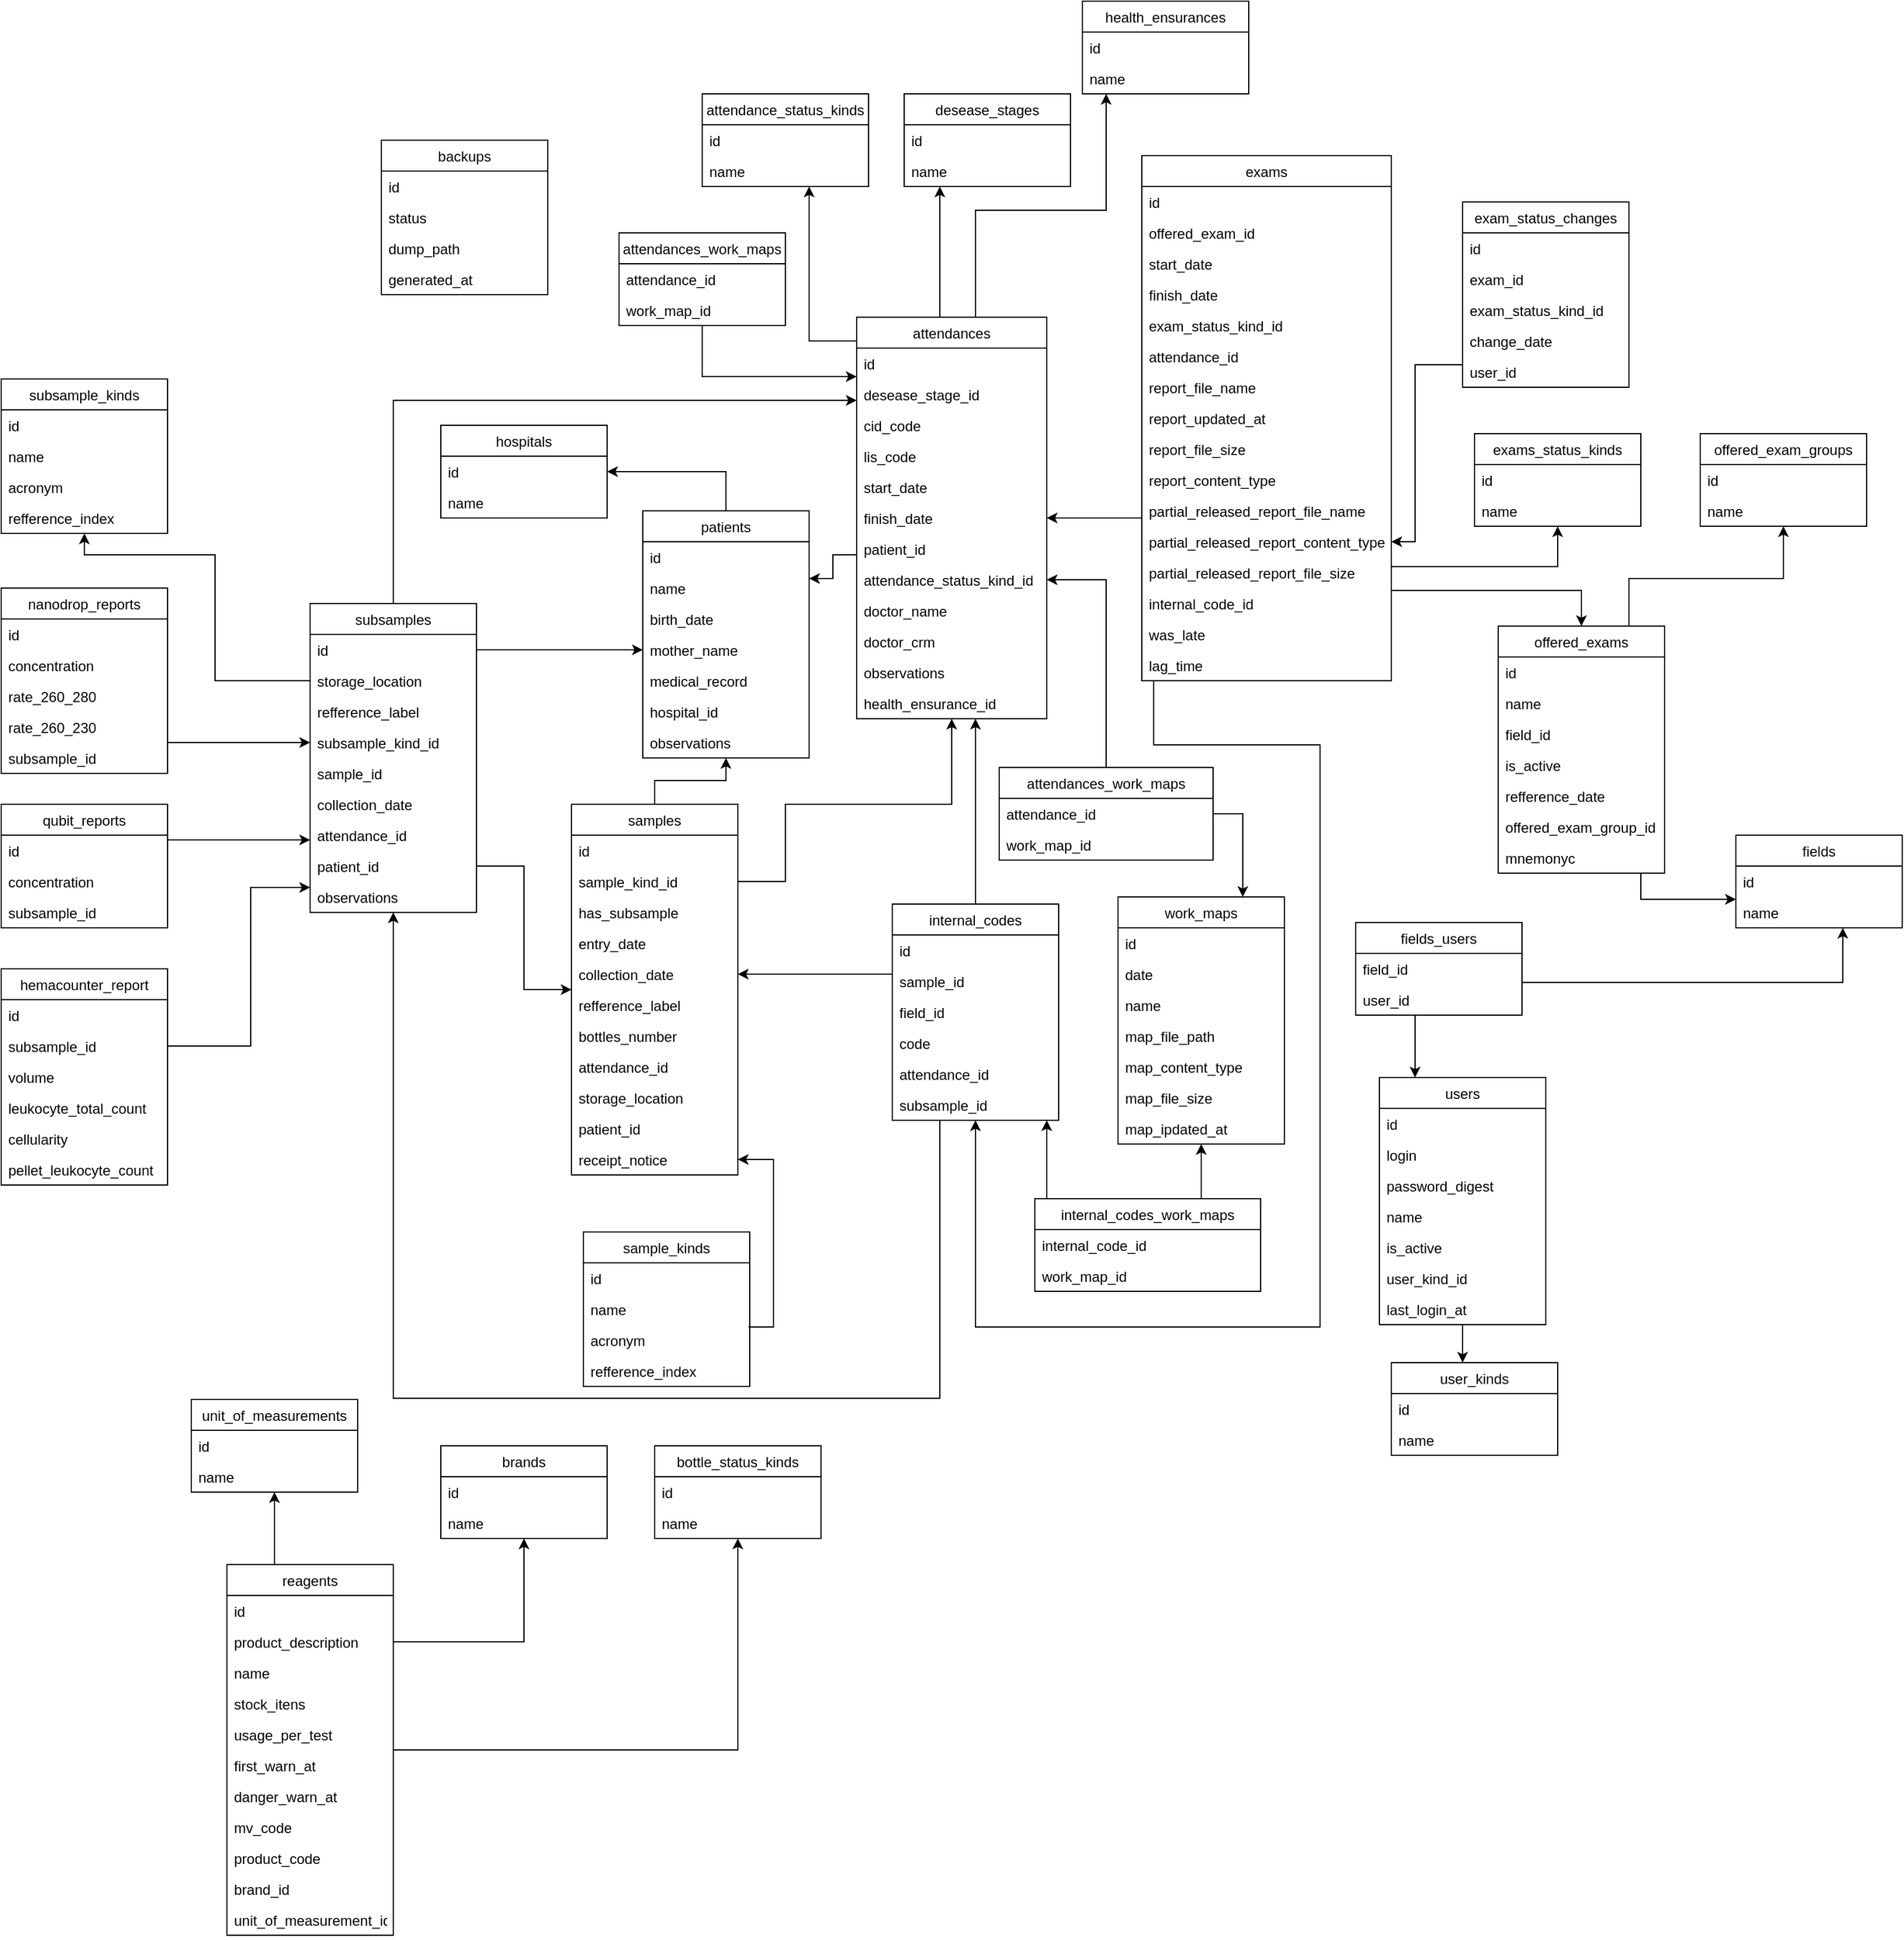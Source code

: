 <mxfile version="12.2.2" type="device" pages="1"><diagram name="Page-1" id="9f46799a-70d6-7492-0946-bef42562c5a5"><mxGraphModel dx="1731" dy="1652" grid="1" gridSize="10" guides="1" tooltips="1" connect="1" arrows="1" fold="1" page="1" pageScale="1" pageWidth="1100" pageHeight="850" background="#ffffff" math="0" shadow="0"><root><mxCell id="0"/><mxCell id="1" parent="0"/><mxCell id="H1HDkSK7e2mvy_Q6WAIs-183" style="edgeStyle=orthogonalEdgeStyle;rounded=0;orthogonalLoop=1;jettySize=auto;html=1;exitX=0;exitY=0.5;exitDx=0;exitDy=0;entryX=0;entryY=0.5;entryDx=0;entryDy=0;" parent="1" edge="1"><mxGeometry relative="1" as="geometry"><Array as="points"><mxPoint x="30" y="816.5"/><mxPoint x="30" y="334.5"/></Array><mxPoint x="80" y="830" as="sourcePoint"/></mxGeometry></mxCell><mxCell id="bh3pTHCVWy5I8DZ_KZWX-1" value="attendance_status_kinds" style="swimlane;fontStyle=0;childLayout=stackLayout;horizontal=1;startSize=26;fillColor=none;horizontalStack=0;resizeParent=1;resizeParentMax=0;resizeLast=0;collapsible=1;marginBottom=0;" parent="1" vertex="1"><mxGeometry x="-110" y="2" width="140" height="78" as="geometry"/></mxCell><mxCell id="bh3pTHCVWy5I8DZ_KZWX-2" value="id" style="text;strokeColor=none;fillColor=none;align=left;verticalAlign=top;spacingLeft=4;spacingRight=4;overflow=hidden;rotatable=0;points=[[0,0.5],[1,0.5]];portConstraint=eastwest;" parent="bh3pTHCVWy5I8DZ_KZWX-1" vertex="1"><mxGeometry y="26" width="140" height="26" as="geometry"/></mxCell><mxCell id="bh3pTHCVWy5I8DZ_KZWX-3" value="name" style="text;strokeColor=none;fillColor=none;align=left;verticalAlign=top;spacingLeft=4;spacingRight=4;overflow=hidden;rotatable=0;points=[[0,0.5],[1,0.5]];portConstraint=eastwest;" parent="bh3pTHCVWy5I8DZ_KZWX-1" vertex="1"><mxGeometry y="52" width="140" height="26" as="geometry"/></mxCell><mxCell id="bh3pTHCVWy5I8DZ_KZWX-25" style="edgeStyle=orthogonalEdgeStyle;rounded=0;orthogonalLoop=1;jettySize=auto;html=1;" parent="1" source="bh3pTHCVWy5I8DZ_KZWX-5" target="bh3pTHCVWy5I8DZ_KZWX-1" edge="1"><mxGeometry relative="1" as="geometry"><Array as="points"><mxPoint x="-20" y="210"/></Array></mxGeometry></mxCell><mxCell id="bh3pTHCVWy5I8DZ_KZWX-197" style="edgeStyle=orthogonalEdgeStyle;rounded=0;orthogonalLoop=1;jettySize=auto;html=1;exitX=0.75;exitY=0;exitDx=0;exitDy=0;" parent="1" source="bh3pTHCVWy5I8DZ_KZWX-5" target="bh3pTHCVWy5I8DZ_KZWX-73" edge="1"><mxGeometry relative="1" as="geometry"><Array as="points"><mxPoint x="120" y="190"/><mxPoint x="120" y="100"/><mxPoint x="230" y="100"/></Array></mxGeometry></mxCell><mxCell id="bh3pTHCVWy5I8DZ_KZWX-5" value="attendances" style="swimlane;fontStyle=0;childLayout=stackLayout;horizontal=1;startSize=26;fillColor=none;horizontalStack=0;resizeParent=1;resizeParentMax=0;resizeLast=0;collapsible=1;marginBottom=0;" parent="1" vertex="1"><mxGeometry x="20" y="190" width="160" height="338" as="geometry"/></mxCell><mxCell id="bh3pTHCVWy5I8DZ_KZWX-6" value="id" style="text;strokeColor=none;fillColor=none;align=left;verticalAlign=top;spacingLeft=4;spacingRight=4;overflow=hidden;rotatable=0;points=[[0,0.5],[1,0.5]];portConstraint=eastwest;" parent="bh3pTHCVWy5I8DZ_KZWX-5" vertex="1"><mxGeometry y="26" width="160" height="26" as="geometry"/></mxCell><mxCell id="bh3pTHCVWy5I8DZ_KZWX-7" value="desease_stage_id" style="text;strokeColor=none;fillColor=none;align=left;verticalAlign=top;spacingLeft=4;spacingRight=4;overflow=hidden;rotatable=0;points=[[0,0.5],[1,0.5]];portConstraint=eastwest;" parent="bh3pTHCVWy5I8DZ_KZWX-5" vertex="1"><mxGeometry y="52" width="160" height="26" as="geometry"/></mxCell><mxCell id="bh3pTHCVWy5I8DZ_KZWX-8" value="cid_code" style="text;strokeColor=none;fillColor=none;align=left;verticalAlign=top;spacingLeft=4;spacingRight=4;overflow=hidden;rotatable=0;points=[[0,0.5],[1,0.5]];portConstraint=eastwest;" parent="bh3pTHCVWy5I8DZ_KZWX-5" vertex="1"><mxGeometry y="78" width="160" height="26" as="geometry"/></mxCell><mxCell id="bh3pTHCVWy5I8DZ_KZWX-9" value="lis_code" style="text;strokeColor=none;fillColor=none;align=left;verticalAlign=top;spacingLeft=4;spacingRight=4;overflow=hidden;rotatable=0;points=[[0,0.5],[1,0.5]];portConstraint=eastwest;" parent="bh3pTHCVWy5I8DZ_KZWX-5" vertex="1"><mxGeometry y="104" width="160" height="26" as="geometry"/></mxCell><mxCell id="bh3pTHCVWy5I8DZ_KZWX-10" value="start_date" style="text;strokeColor=none;fillColor=none;align=left;verticalAlign=top;spacingLeft=4;spacingRight=4;overflow=hidden;rotatable=0;points=[[0,0.5],[1,0.5]];portConstraint=eastwest;" parent="bh3pTHCVWy5I8DZ_KZWX-5" vertex="1"><mxGeometry y="130" width="160" height="26" as="geometry"/></mxCell><mxCell id="bh3pTHCVWy5I8DZ_KZWX-11" value="finish_date" style="text;strokeColor=none;fillColor=none;align=left;verticalAlign=top;spacingLeft=4;spacingRight=4;overflow=hidden;rotatable=0;points=[[0,0.5],[1,0.5]];portConstraint=eastwest;" parent="bh3pTHCVWy5I8DZ_KZWX-5" vertex="1"><mxGeometry y="156" width="160" height="26" as="geometry"/></mxCell><mxCell id="bh3pTHCVWy5I8DZ_KZWX-12" value="patient_id" style="text;strokeColor=none;fillColor=none;align=left;verticalAlign=top;spacingLeft=4;spacingRight=4;overflow=hidden;rotatable=0;points=[[0,0.5],[1,0.5]];portConstraint=eastwest;" parent="bh3pTHCVWy5I8DZ_KZWX-5" vertex="1"><mxGeometry y="182" width="160" height="26" as="geometry"/></mxCell><mxCell id="bh3pTHCVWy5I8DZ_KZWX-13" value="attendance_status_kind_id" style="text;strokeColor=none;fillColor=none;align=left;verticalAlign=top;spacingLeft=4;spacingRight=4;overflow=hidden;rotatable=0;points=[[0,0.5],[1,0.5]];portConstraint=eastwest;" parent="bh3pTHCVWy5I8DZ_KZWX-5" vertex="1"><mxGeometry y="208" width="160" height="26" as="geometry"/></mxCell><mxCell id="bh3pTHCVWy5I8DZ_KZWX-14" value="doctor_name" style="text;strokeColor=none;fillColor=none;align=left;verticalAlign=top;spacingLeft=4;spacingRight=4;overflow=hidden;rotatable=0;points=[[0,0.5],[1,0.5]];portConstraint=eastwest;" parent="bh3pTHCVWy5I8DZ_KZWX-5" vertex="1"><mxGeometry y="234" width="160" height="26" as="geometry"/></mxCell><mxCell id="bh3pTHCVWy5I8DZ_KZWX-15" value="doctor_crm" style="text;strokeColor=none;fillColor=none;align=left;verticalAlign=top;spacingLeft=4;spacingRight=4;overflow=hidden;rotatable=0;points=[[0,0.5],[1,0.5]];portConstraint=eastwest;" parent="bh3pTHCVWy5I8DZ_KZWX-5" vertex="1"><mxGeometry y="260" width="160" height="26" as="geometry"/></mxCell><mxCell id="bh3pTHCVWy5I8DZ_KZWX-16" value="observations" style="text;strokeColor=none;fillColor=none;align=left;verticalAlign=top;spacingLeft=4;spacingRight=4;overflow=hidden;rotatable=0;points=[[0,0.5],[1,0.5]];portConstraint=eastwest;" parent="bh3pTHCVWy5I8DZ_KZWX-5" vertex="1"><mxGeometry y="286" width="160" height="26" as="geometry"/></mxCell><mxCell id="bh3pTHCVWy5I8DZ_KZWX-17" value="health_ensurance_id" style="text;strokeColor=none;fillColor=none;align=left;verticalAlign=top;spacingLeft=4;spacingRight=4;overflow=hidden;rotatable=0;points=[[0,0.5],[1,0.5]];portConstraint=eastwest;" parent="bh3pTHCVWy5I8DZ_KZWX-5" vertex="1"><mxGeometry y="312" width="160" height="26" as="geometry"/></mxCell><mxCell id="bh3pTHCVWy5I8DZ_KZWX-26" value="attendances_work_maps" style="swimlane;fontStyle=0;childLayout=stackLayout;horizontal=1;startSize=26;fillColor=none;horizontalStack=0;resizeParent=1;resizeParentMax=0;resizeLast=0;collapsible=1;marginBottom=0;" parent="1" vertex="1"><mxGeometry x="-180" y="119" width="140" height="78" as="geometry"/></mxCell><mxCell id="bh3pTHCVWy5I8DZ_KZWX-27" value="attendance_id" style="text;strokeColor=none;fillColor=none;align=left;verticalAlign=top;spacingLeft=4;spacingRight=4;overflow=hidden;rotatable=0;points=[[0,0.5],[1,0.5]];portConstraint=eastwest;" parent="bh3pTHCVWy5I8DZ_KZWX-26" vertex="1"><mxGeometry y="26" width="140" height="26" as="geometry"/></mxCell><mxCell id="bh3pTHCVWy5I8DZ_KZWX-28" value="work_map_id" style="text;strokeColor=none;fillColor=none;align=left;verticalAlign=top;spacingLeft=4;spacingRight=4;overflow=hidden;rotatable=0;points=[[0,0.5],[1,0.5]];portConstraint=eastwest;" parent="bh3pTHCVWy5I8DZ_KZWX-26" vertex="1"><mxGeometry y="52" width="140" height="26" as="geometry"/></mxCell><mxCell id="bh3pTHCVWy5I8DZ_KZWX-30" style="edgeStyle=orthogonalEdgeStyle;rounded=0;orthogonalLoop=1;jettySize=auto;html=1;" parent="1" source="bh3pTHCVWy5I8DZ_KZWX-26" target="bh3pTHCVWy5I8DZ_KZWX-5" edge="1"><mxGeometry relative="1" as="geometry"><Array as="points"><mxPoint x="-110" y="240"/></Array></mxGeometry></mxCell><mxCell id="bh3pTHCVWy5I8DZ_KZWX-31" value="backups" style="swimlane;fontStyle=0;childLayout=stackLayout;horizontal=1;startSize=26;fillColor=none;horizontalStack=0;resizeParent=1;resizeParentMax=0;resizeLast=0;collapsible=1;marginBottom=0;" parent="1" vertex="1"><mxGeometry x="-380" y="41" width="140" height="130" as="geometry"/></mxCell><mxCell id="bh3pTHCVWy5I8DZ_KZWX-32" value="id" style="text;strokeColor=none;fillColor=none;align=left;verticalAlign=top;spacingLeft=4;spacingRight=4;overflow=hidden;rotatable=0;points=[[0,0.5],[1,0.5]];portConstraint=eastwest;" parent="bh3pTHCVWy5I8DZ_KZWX-31" vertex="1"><mxGeometry y="26" width="140" height="26" as="geometry"/></mxCell><mxCell id="bh3pTHCVWy5I8DZ_KZWX-33" value="status" style="text;strokeColor=none;fillColor=none;align=left;verticalAlign=top;spacingLeft=4;spacingRight=4;overflow=hidden;rotatable=0;points=[[0,0.5],[1,0.5]];portConstraint=eastwest;" parent="bh3pTHCVWy5I8DZ_KZWX-31" vertex="1"><mxGeometry y="52" width="140" height="26" as="geometry"/></mxCell><mxCell id="bh3pTHCVWy5I8DZ_KZWX-34" value="dump_path" style="text;strokeColor=none;fillColor=none;align=left;verticalAlign=top;spacingLeft=4;spacingRight=4;overflow=hidden;rotatable=0;points=[[0,0.5],[1,0.5]];portConstraint=eastwest;" parent="bh3pTHCVWy5I8DZ_KZWX-31" vertex="1"><mxGeometry y="78" width="140" height="26" as="geometry"/></mxCell><mxCell id="bh3pTHCVWy5I8DZ_KZWX-35" value="generated_at" style="text;strokeColor=none;fillColor=none;align=left;verticalAlign=top;spacingLeft=4;spacingRight=4;overflow=hidden;rotatable=0;points=[[0,0.5],[1,0.5]];portConstraint=eastwest;" parent="bh3pTHCVWy5I8DZ_KZWX-31" vertex="1"><mxGeometry y="104" width="140" height="26" as="geometry"/></mxCell><mxCell id="bh3pTHCVWy5I8DZ_KZWX-36" value="desease_stages" style="swimlane;fontStyle=0;childLayout=stackLayout;horizontal=1;startSize=26;fillColor=none;horizontalStack=0;resizeParent=1;resizeParentMax=0;resizeLast=0;collapsible=1;marginBottom=0;" parent="1" vertex="1"><mxGeometry x="60" y="2" width="140" height="78" as="geometry"/></mxCell><mxCell id="bh3pTHCVWy5I8DZ_KZWX-37" value="id" style="text;strokeColor=none;fillColor=none;align=left;verticalAlign=top;spacingLeft=4;spacingRight=4;overflow=hidden;rotatable=0;points=[[0,0.5],[1,0.5]];portConstraint=eastwest;" parent="bh3pTHCVWy5I8DZ_KZWX-36" vertex="1"><mxGeometry y="26" width="140" height="26" as="geometry"/></mxCell><mxCell id="bh3pTHCVWy5I8DZ_KZWX-38" value="name" style="text;strokeColor=none;fillColor=none;align=left;verticalAlign=top;spacingLeft=4;spacingRight=4;overflow=hidden;rotatable=0;points=[[0,0.5],[1,0.5]];portConstraint=eastwest;" parent="bh3pTHCVWy5I8DZ_KZWX-36" vertex="1"><mxGeometry y="52" width="140" height="26" as="geometry"/></mxCell><mxCell id="bh3pTHCVWy5I8DZ_KZWX-40" style="edgeStyle=orthogonalEdgeStyle;rounded=0;orthogonalLoop=1;jettySize=auto;html=1;" parent="1" source="bh3pTHCVWy5I8DZ_KZWX-5" target="bh3pTHCVWy5I8DZ_KZWX-36" edge="1"><mxGeometry relative="1" as="geometry"><Array as="points"><mxPoint x="90" y="160"/><mxPoint x="90" y="160"/></Array></mxGeometry></mxCell><mxCell id="bh3pTHCVWy5I8DZ_KZWX-41" value="exam_status_changes" style="swimlane;fontStyle=0;childLayout=stackLayout;horizontal=1;startSize=26;fillColor=none;horizontalStack=0;resizeParent=1;resizeParentMax=0;resizeLast=0;collapsible=1;marginBottom=0;" parent="1" vertex="1"><mxGeometry x="530" y="93" width="140" height="156" as="geometry"/></mxCell><mxCell id="bh3pTHCVWy5I8DZ_KZWX-42" value="id" style="text;strokeColor=none;fillColor=none;align=left;verticalAlign=top;spacingLeft=4;spacingRight=4;overflow=hidden;rotatable=0;points=[[0,0.5],[1,0.5]];portConstraint=eastwest;" parent="bh3pTHCVWy5I8DZ_KZWX-41" vertex="1"><mxGeometry y="26" width="140" height="26" as="geometry"/></mxCell><mxCell id="bh3pTHCVWy5I8DZ_KZWX-43" value="exam_id" style="text;strokeColor=none;fillColor=none;align=left;verticalAlign=top;spacingLeft=4;spacingRight=4;overflow=hidden;rotatable=0;points=[[0,0.5],[1,0.5]];portConstraint=eastwest;" parent="bh3pTHCVWy5I8DZ_KZWX-41" vertex="1"><mxGeometry y="52" width="140" height="26" as="geometry"/></mxCell><mxCell id="bh3pTHCVWy5I8DZ_KZWX-44" value="exam_status_kind_id" style="text;strokeColor=none;fillColor=none;align=left;verticalAlign=top;spacingLeft=4;spacingRight=4;overflow=hidden;rotatable=0;points=[[0,0.5],[1,0.5]];portConstraint=eastwest;" parent="bh3pTHCVWy5I8DZ_KZWX-41" vertex="1"><mxGeometry y="78" width="140" height="26" as="geometry"/></mxCell><mxCell id="bh3pTHCVWy5I8DZ_KZWX-45" value="change_date" style="text;strokeColor=none;fillColor=none;align=left;verticalAlign=top;spacingLeft=4;spacingRight=4;overflow=hidden;rotatable=0;points=[[0,0.5],[1,0.5]];portConstraint=eastwest;" parent="bh3pTHCVWy5I8DZ_KZWX-41" vertex="1"><mxGeometry y="104" width="140" height="26" as="geometry"/></mxCell><mxCell id="bh3pTHCVWy5I8DZ_KZWX-46" value="user_id" style="text;strokeColor=none;fillColor=none;align=left;verticalAlign=top;spacingLeft=4;spacingRight=4;overflow=hidden;rotatable=0;points=[[0,0.5],[1,0.5]];portConstraint=eastwest;" parent="bh3pTHCVWy5I8DZ_KZWX-41" vertex="1"><mxGeometry y="130" width="140" height="26" as="geometry"/></mxCell><mxCell id="bh3pTHCVWy5I8DZ_KZWX-48" value="exams_status_kinds" style="swimlane;fontStyle=0;childLayout=stackLayout;horizontal=1;startSize=26;fillColor=none;horizontalStack=0;resizeParent=1;resizeParentMax=0;resizeLast=0;collapsible=1;marginBottom=0;" parent="1" vertex="1"><mxGeometry x="540" y="288" width="140" height="78" as="geometry"/></mxCell><mxCell id="bh3pTHCVWy5I8DZ_KZWX-49" value="id" style="text;strokeColor=none;fillColor=none;align=left;verticalAlign=top;spacingLeft=4;spacingRight=4;overflow=hidden;rotatable=0;points=[[0,0.5],[1,0.5]];portConstraint=eastwest;" parent="bh3pTHCVWy5I8DZ_KZWX-48" vertex="1"><mxGeometry y="26" width="140" height="26" as="geometry"/></mxCell><mxCell id="bh3pTHCVWy5I8DZ_KZWX-50" value="name" style="text;strokeColor=none;fillColor=none;align=left;verticalAlign=top;spacingLeft=4;spacingRight=4;overflow=hidden;rotatable=0;points=[[0,0.5],[1,0.5]];portConstraint=eastwest;" parent="bh3pTHCVWy5I8DZ_KZWX-48" vertex="1"><mxGeometry y="52" width="140" height="26" as="geometry"/></mxCell><mxCell id="bh3pTHCVWy5I8DZ_KZWX-52" value="exams" style="swimlane;fontStyle=0;childLayout=stackLayout;horizontal=1;startSize=26;fillColor=none;horizontalStack=0;resizeParent=1;resizeParentMax=0;resizeLast=0;collapsible=1;marginBottom=0;" parent="1" vertex="1"><mxGeometry x="260" y="54" width="210" height="442" as="geometry"/></mxCell><mxCell id="bh3pTHCVWy5I8DZ_KZWX-53" value="id" style="text;strokeColor=none;fillColor=none;align=left;verticalAlign=top;spacingLeft=4;spacingRight=4;overflow=hidden;rotatable=0;points=[[0,0.5],[1,0.5]];portConstraint=eastwest;" parent="bh3pTHCVWy5I8DZ_KZWX-52" vertex="1"><mxGeometry y="26" width="210" height="26" as="geometry"/></mxCell><mxCell id="bh3pTHCVWy5I8DZ_KZWX-54" value="offered_exam_id" style="text;strokeColor=none;fillColor=none;align=left;verticalAlign=top;spacingLeft=4;spacingRight=4;overflow=hidden;rotatable=0;points=[[0,0.5],[1,0.5]];portConstraint=eastwest;" parent="bh3pTHCVWy5I8DZ_KZWX-52" vertex="1"><mxGeometry y="52" width="210" height="26" as="geometry"/></mxCell><mxCell id="bh3pTHCVWy5I8DZ_KZWX-55" value="start_date" style="text;strokeColor=none;fillColor=none;align=left;verticalAlign=top;spacingLeft=4;spacingRight=4;overflow=hidden;rotatable=0;points=[[0,0.5],[1,0.5]];portConstraint=eastwest;" parent="bh3pTHCVWy5I8DZ_KZWX-52" vertex="1"><mxGeometry y="78" width="210" height="26" as="geometry"/></mxCell><mxCell id="bh3pTHCVWy5I8DZ_KZWX-56" value="finish_date" style="text;strokeColor=none;fillColor=none;align=left;verticalAlign=top;spacingLeft=4;spacingRight=4;overflow=hidden;rotatable=0;points=[[0,0.5],[1,0.5]];portConstraint=eastwest;" parent="bh3pTHCVWy5I8DZ_KZWX-52" vertex="1"><mxGeometry y="104" width="210" height="26" as="geometry"/></mxCell><mxCell id="bh3pTHCVWy5I8DZ_KZWX-57" value="exam_status_kind_id" style="text;strokeColor=none;fillColor=none;align=left;verticalAlign=top;spacingLeft=4;spacingRight=4;overflow=hidden;rotatable=0;points=[[0,0.5],[1,0.5]];portConstraint=eastwest;" parent="bh3pTHCVWy5I8DZ_KZWX-52" vertex="1"><mxGeometry y="130" width="210" height="26" as="geometry"/></mxCell><mxCell id="bh3pTHCVWy5I8DZ_KZWX-58" value="attendance_id" style="text;strokeColor=none;fillColor=none;align=left;verticalAlign=top;spacingLeft=4;spacingRight=4;overflow=hidden;rotatable=0;points=[[0,0.5],[1,0.5]];portConstraint=eastwest;" parent="bh3pTHCVWy5I8DZ_KZWX-52" vertex="1"><mxGeometry y="156" width="210" height="26" as="geometry"/></mxCell><mxCell id="bh3pTHCVWy5I8DZ_KZWX-20" value="report_file_name" style="text;strokeColor=none;fillColor=none;align=left;verticalAlign=top;spacingLeft=4;spacingRight=4;overflow=hidden;rotatable=0;points=[[0,0.5],[1,0.5]];portConstraint=eastwest;" parent="bh3pTHCVWy5I8DZ_KZWX-52" vertex="1"><mxGeometry y="182" width="210" height="26" as="geometry"/></mxCell><mxCell id="bh3pTHCVWy5I8DZ_KZWX-23" value="report_updated_at" style="text;strokeColor=none;fillColor=none;align=left;verticalAlign=top;spacingLeft=4;spacingRight=4;overflow=hidden;rotatable=0;points=[[0,0.5],[1,0.5]];portConstraint=eastwest;" parent="bh3pTHCVWy5I8DZ_KZWX-52" vertex="1"><mxGeometry y="208" width="210" height="26" as="geometry"/></mxCell><mxCell id="bh3pTHCVWy5I8DZ_KZWX-22" value="report_file_size" style="text;strokeColor=none;fillColor=none;align=left;verticalAlign=top;spacingLeft=4;spacingRight=4;overflow=hidden;rotatable=0;points=[[0,0.5],[1,0.5]];portConstraint=eastwest;" parent="bh3pTHCVWy5I8DZ_KZWX-52" vertex="1"><mxGeometry y="234" width="210" height="26" as="geometry"/></mxCell><mxCell id="bh3pTHCVWy5I8DZ_KZWX-21" value="report_content_type" style="text;strokeColor=none;fillColor=none;align=left;verticalAlign=top;spacingLeft=4;spacingRight=4;overflow=hidden;rotatable=0;points=[[0,0.5],[1,0.5]];portConstraint=eastwest;" parent="bh3pTHCVWy5I8DZ_KZWX-52" vertex="1"><mxGeometry y="260" width="210" height="26" as="geometry"/></mxCell><mxCell id="bh3pTHCVWy5I8DZ_KZWX-59" value="partial_released_report_file_name" style="text;strokeColor=none;fillColor=none;align=left;verticalAlign=top;spacingLeft=4;spacingRight=4;overflow=hidden;rotatable=0;points=[[0,0.5],[1,0.5]];portConstraint=eastwest;" parent="bh3pTHCVWy5I8DZ_KZWX-52" vertex="1"><mxGeometry y="286" width="210" height="26" as="geometry"/></mxCell><mxCell id="VCQrLp-JqflW2cxCIdrc-1" value="partial_released_report_content_type" style="text;strokeColor=none;fillColor=none;align=left;verticalAlign=top;spacingLeft=4;spacingRight=4;overflow=hidden;rotatable=0;points=[[0,0.5],[1,0.5]];portConstraint=eastwest;" parent="bh3pTHCVWy5I8DZ_KZWX-52" vertex="1"><mxGeometry y="312" width="210" height="26" as="geometry"/></mxCell><mxCell id="VCQrLp-JqflW2cxCIdrc-2" value="partial_released_report_file_size" style="text;strokeColor=none;fillColor=none;align=left;verticalAlign=top;spacingLeft=4;spacingRight=4;overflow=hidden;rotatable=0;points=[[0,0.5],[1,0.5]];portConstraint=eastwest;" parent="bh3pTHCVWy5I8DZ_KZWX-52" vertex="1"><mxGeometry y="338" width="210" height="26" as="geometry"/></mxCell><mxCell id="VCQrLp-JqflW2cxCIdrc-3" value="internal_code_id" style="text;strokeColor=none;fillColor=none;align=left;verticalAlign=top;spacingLeft=4;spacingRight=4;overflow=hidden;rotatable=0;points=[[0,0.5],[1,0.5]];portConstraint=eastwest;" parent="bh3pTHCVWy5I8DZ_KZWX-52" vertex="1"><mxGeometry y="364" width="210" height="26" as="geometry"/></mxCell><mxCell id="QreAJuI_EyvM1O2Y7FTZ-9" value="was_late" style="text;strokeColor=none;fillColor=none;align=left;verticalAlign=top;spacingLeft=4;spacingRight=4;overflow=hidden;rotatable=0;points=[[0,0.5],[1,0.5]];portConstraint=eastwest;" vertex="1" parent="bh3pTHCVWy5I8DZ_KZWX-52"><mxGeometry y="390" width="210" height="26" as="geometry"/></mxCell><mxCell id="QreAJuI_EyvM1O2Y7FTZ-10" value="lag_time" style="text;strokeColor=none;fillColor=none;align=left;verticalAlign=top;spacingLeft=4;spacingRight=4;overflow=hidden;rotatable=0;points=[[0,0.5],[1,0.5]];portConstraint=eastwest;" vertex="1" parent="bh3pTHCVWy5I8DZ_KZWX-52"><mxGeometry y="416" width="210" height="26" as="geometry"/></mxCell><mxCell id="bh3pTHCVWy5I8DZ_KZWX-61" style="edgeStyle=orthogonalEdgeStyle;rounded=0;orthogonalLoop=1;jettySize=auto;html=1;" parent="1" source="bh3pTHCVWy5I8DZ_KZWX-52" target="bh3pTHCVWy5I8DZ_KZWX-48" edge="1"><mxGeometry relative="1" as="geometry"><mxPoint x="380" y="400" as="sourcePoint"/><Array as="points"><mxPoint x="610" y="400"/></Array></mxGeometry></mxCell><mxCell id="bh3pTHCVWy5I8DZ_KZWX-64" value="fields" style="swimlane;fontStyle=0;childLayout=stackLayout;horizontal=1;startSize=26;fillColor=none;horizontalStack=0;resizeParent=1;resizeParentMax=0;resizeLast=0;collapsible=1;marginBottom=0;" parent="1" vertex="1"><mxGeometry x="760" y="626" width="140" height="78" as="geometry"/></mxCell><mxCell id="bh3pTHCVWy5I8DZ_KZWX-65" value="id" style="text;strokeColor=none;fillColor=none;align=left;verticalAlign=top;spacingLeft=4;spacingRight=4;overflow=hidden;rotatable=0;points=[[0,0.5],[1,0.5]];portConstraint=eastwest;" parent="bh3pTHCVWy5I8DZ_KZWX-64" vertex="1"><mxGeometry y="26" width="140" height="26" as="geometry"/></mxCell><mxCell id="bh3pTHCVWy5I8DZ_KZWX-66" value="name" style="text;strokeColor=none;fillColor=none;align=left;verticalAlign=top;spacingLeft=4;spacingRight=4;overflow=hidden;rotatable=0;points=[[0,0.5],[1,0.5]];portConstraint=eastwest;" parent="bh3pTHCVWy5I8DZ_KZWX-64" vertex="1"><mxGeometry y="52" width="140" height="26" as="geometry"/></mxCell><mxCell id="bh3pTHCVWy5I8DZ_KZWX-196" style="edgeStyle=orthogonalEdgeStyle;rounded=0;orthogonalLoop=1;jettySize=auto;html=1;" parent="1" source="bh3pTHCVWy5I8DZ_KZWX-68" target="bh3pTHCVWy5I8DZ_KZWX-177" edge="1"><mxGeometry relative="1" as="geometry"><mxPoint x="600" y="780" as="sourcePoint"/><Array as="points"><mxPoint x="490" y="810"/><mxPoint x="490" y="810"/></Array></mxGeometry></mxCell><mxCell id="bh3pTHCVWy5I8DZ_KZWX-68" value="fields_users" style="swimlane;fontStyle=0;childLayout=stackLayout;horizontal=1;startSize=26;fillColor=none;horizontalStack=0;resizeParent=1;resizeParentMax=0;resizeLast=0;collapsible=1;marginBottom=0;" parent="1" vertex="1"><mxGeometry x="440" y="699.5" width="140" height="78" as="geometry"/></mxCell><mxCell id="bh3pTHCVWy5I8DZ_KZWX-69" value="field_id" style="text;strokeColor=none;fillColor=none;align=left;verticalAlign=top;spacingLeft=4;spacingRight=4;overflow=hidden;rotatable=0;points=[[0,0.5],[1,0.5]];portConstraint=eastwest;" parent="bh3pTHCVWy5I8DZ_KZWX-68" vertex="1"><mxGeometry y="26" width="140" height="26" as="geometry"/></mxCell><mxCell id="bh3pTHCVWy5I8DZ_KZWX-70" value="user_id" style="text;strokeColor=none;fillColor=none;align=left;verticalAlign=top;spacingLeft=4;spacingRight=4;overflow=hidden;rotatable=0;points=[[0,0.5],[1,0.5]];portConstraint=eastwest;" parent="bh3pTHCVWy5I8DZ_KZWX-68" vertex="1"><mxGeometry y="52" width="140" height="26" as="geometry"/></mxCell><mxCell id="bh3pTHCVWy5I8DZ_KZWX-73" value="health_ensurances" style="swimlane;fontStyle=0;childLayout=stackLayout;horizontal=1;startSize=26;fillColor=none;horizontalStack=0;resizeParent=1;resizeParentMax=0;resizeLast=0;collapsible=1;marginBottom=0;" parent="1" vertex="1"><mxGeometry x="210" y="-76" width="140" height="78" as="geometry"/></mxCell><mxCell id="bh3pTHCVWy5I8DZ_KZWX-74" value="id" style="text;strokeColor=none;fillColor=none;align=left;verticalAlign=top;spacingLeft=4;spacingRight=4;overflow=hidden;rotatable=0;points=[[0,0.5],[1,0.5]];portConstraint=eastwest;" parent="bh3pTHCVWy5I8DZ_KZWX-73" vertex="1"><mxGeometry y="26" width="140" height="26" as="geometry"/></mxCell><mxCell id="bh3pTHCVWy5I8DZ_KZWX-75" value="name" style="text;strokeColor=none;fillColor=none;align=left;verticalAlign=top;spacingLeft=4;spacingRight=4;overflow=hidden;rotatable=0;points=[[0,0.5],[1,0.5]];portConstraint=eastwest;" parent="bh3pTHCVWy5I8DZ_KZWX-73" vertex="1"><mxGeometry y="52" width="140" height="26" as="geometry"/></mxCell><mxCell id="bh3pTHCVWy5I8DZ_KZWX-78" value="hospitals" style="swimlane;fontStyle=0;childLayout=stackLayout;horizontal=1;startSize=26;fillColor=none;horizontalStack=0;resizeParent=1;resizeParentMax=0;resizeLast=0;collapsible=1;marginBottom=0;" parent="1" vertex="1"><mxGeometry x="-330" y="281" width="140" height="78" as="geometry"/></mxCell><mxCell id="bh3pTHCVWy5I8DZ_KZWX-79" value="id" style="text;strokeColor=none;fillColor=none;align=left;verticalAlign=top;spacingLeft=4;spacingRight=4;overflow=hidden;rotatable=0;points=[[0,0.5],[1,0.5]];portConstraint=eastwest;" parent="bh3pTHCVWy5I8DZ_KZWX-78" vertex="1"><mxGeometry y="26" width="140" height="26" as="geometry"/></mxCell><mxCell id="bh3pTHCVWy5I8DZ_KZWX-80" value="name" style="text;strokeColor=none;fillColor=none;align=left;verticalAlign=top;spacingLeft=4;spacingRight=4;overflow=hidden;rotatable=0;points=[[0,0.5],[1,0.5]];portConstraint=eastwest;" parent="bh3pTHCVWy5I8DZ_KZWX-78" vertex="1"><mxGeometry y="52" width="140" height="26" as="geometry"/></mxCell><mxCell id="VCQrLp-JqflW2cxCIdrc-4" style="edgeStyle=orthogonalEdgeStyle;rounded=0;orthogonalLoop=1;jettySize=auto;html=1;exitX=0.5;exitY=0;exitDx=0;exitDy=0;" parent="1" source="bh3pTHCVWy5I8DZ_KZWX-82" target="bh3pTHCVWy5I8DZ_KZWX-5" edge="1"><mxGeometry relative="1" as="geometry"><Array as="points"><mxPoint x="120" y="570"/><mxPoint x="120" y="570"/></Array></mxGeometry></mxCell><mxCell id="bh3pTHCVWy5I8DZ_KZWX-82" value="internal_codes" style="swimlane;fontStyle=0;childLayout=stackLayout;horizontal=1;startSize=26;fillColor=none;horizontalStack=0;resizeParent=1;resizeParentMax=0;resizeLast=0;collapsible=1;marginBottom=0;" parent="1" vertex="1"><mxGeometry x="50" y="684" width="140" height="182" as="geometry"/></mxCell><mxCell id="bh3pTHCVWy5I8DZ_KZWX-83" value="id" style="text;strokeColor=none;fillColor=none;align=left;verticalAlign=top;spacingLeft=4;spacingRight=4;overflow=hidden;rotatable=0;points=[[0,0.5],[1,0.5]];portConstraint=eastwest;" parent="bh3pTHCVWy5I8DZ_KZWX-82" vertex="1"><mxGeometry y="26" width="140" height="26" as="geometry"/></mxCell><mxCell id="bh3pTHCVWy5I8DZ_KZWX-84" value="sample_id" style="text;strokeColor=none;fillColor=none;align=left;verticalAlign=top;spacingLeft=4;spacingRight=4;overflow=hidden;rotatable=0;points=[[0,0.5],[1,0.5]];portConstraint=eastwest;" parent="bh3pTHCVWy5I8DZ_KZWX-82" vertex="1"><mxGeometry y="52" width="140" height="26" as="geometry"/></mxCell><mxCell id="bh3pTHCVWy5I8DZ_KZWX-85" value="field_id" style="text;strokeColor=none;fillColor=none;align=left;verticalAlign=top;spacingLeft=4;spacingRight=4;overflow=hidden;rotatable=0;points=[[0,0.5],[1,0.5]];portConstraint=eastwest;" parent="bh3pTHCVWy5I8DZ_KZWX-82" vertex="1"><mxGeometry y="78" width="140" height="26" as="geometry"/></mxCell><mxCell id="bh3pTHCVWy5I8DZ_KZWX-86" value="code" style="text;strokeColor=none;fillColor=none;align=left;verticalAlign=top;spacingLeft=4;spacingRight=4;overflow=hidden;rotatable=0;points=[[0,0.5],[1,0.5]];portConstraint=eastwest;" parent="bh3pTHCVWy5I8DZ_KZWX-82" vertex="1"><mxGeometry y="104" width="140" height="26" as="geometry"/></mxCell><mxCell id="bh3pTHCVWy5I8DZ_KZWX-87" value="attendance_id" style="text;strokeColor=none;fillColor=none;align=left;verticalAlign=top;spacingLeft=4;spacingRight=4;overflow=hidden;rotatable=0;points=[[0,0.5],[1,0.5]];portConstraint=eastwest;" parent="bh3pTHCVWy5I8DZ_KZWX-82" vertex="1"><mxGeometry y="130" width="140" height="26" as="geometry"/></mxCell><mxCell id="bh3pTHCVWy5I8DZ_KZWX-88" value="subsample_id" style="text;strokeColor=none;fillColor=none;align=left;verticalAlign=top;spacingLeft=4;spacingRight=4;overflow=hidden;rotatable=0;points=[[0,0.5],[1,0.5]];portConstraint=eastwest;" parent="bh3pTHCVWy5I8DZ_KZWX-82" vertex="1"><mxGeometry y="156" width="140" height="26" as="geometry"/></mxCell><mxCell id="bh3pTHCVWy5I8DZ_KZWX-93" value="nanodrop_reports" style="swimlane;fontStyle=0;childLayout=stackLayout;horizontal=1;startSize=26;fillColor=none;horizontalStack=0;resizeParent=1;resizeParentMax=0;resizeLast=0;collapsible=1;marginBottom=0;" parent="1" vertex="1"><mxGeometry x="-700" y="418" width="140" height="156" as="geometry"/></mxCell><mxCell id="bh3pTHCVWy5I8DZ_KZWX-94" value="id" style="text;strokeColor=none;fillColor=none;align=left;verticalAlign=top;spacingLeft=4;spacingRight=4;overflow=hidden;rotatable=0;points=[[0,0.5],[1,0.5]];portConstraint=eastwest;" parent="bh3pTHCVWy5I8DZ_KZWX-93" vertex="1"><mxGeometry y="26" width="140" height="26" as="geometry"/></mxCell><mxCell id="bh3pTHCVWy5I8DZ_KZWX-95" value="concentration" style="text;strokeColor=none;fillColor=none;align=left;verticalAlign=top;spacingLeft=4;spacingRight=4;overflow=hidden;rotatable=0;points=[[0,0.5],[1,0.5]];portConstraint=eastwest;" parent="bh3pTHCVWy5I8DZ_KZWX-93" vertex="1"><mxGeometry y="52" width="140" height="26" as="geometry"/></mxCell><mxCell id="bh3pTHCVWy5I8DZ_KZWX-96" value="rate_260_280" style="text;strokeColor=none;fillColor=none;align=left;verticalAlign=top;spacingLeft=4;spacingRight=4;overflow=hidden;rotatable=0;points=[[0,0.5],[1,0.5]];portConstraint=eastwest;" parent="bh3pTHCVWy5I8DZ_KZWX-93" vertex="1"><mxGeometry y="78" width="140" height="26" as="geometry"/></mxCell><mxCell id="bh3pTHCVWy5I8DZ_KZWX-97" value="rate_260_230" style="text;strokeColor=none;fillColor=none;align=left;verticalAlign=top;spacingLeft=4;spacingRight=4;overflow=hidden;rotatable=0;points=[[0,0.5],[1,0.5]];portConstraint=eastwest;" parent="bh3pTHCVWy5I8DZ_KZWX-93" vertex="1"><mxGeometry y="104" width="140" height="26" as="geometry"/></mxCell><mxCell id="bh3pTHCVWy5I8DZ_KZWX-98" value="subsample_id" style="text;strokeColor=none;fillColor=none;align=left;verticalAlign=top;spacingLeft=4;spacingRight=4;overflow=hidden;rotatable=0;points=[[0,0.5],[1,0.5]];portConstraint=eastwest;" parent="bh3pTHCVWy5I8DZ_KZWX-93" vertex="1"><mxGeometry y="130" width="140" height="26" as="geometry"/></mxCell><mxCell id="QreAJuI_EyvM1O2Y7FTZ-24" style="edgeStyle=orthogonalEdgeStyle;rounded=0;orthogonalLoop=1;jettySize=auto;html=1;" edge="1" parent="1" source="bh3pTHCVWy5I8DZ_KZWX-100" target="QreAJuI_EyvM1O2Y7FTZ-20"><mxGeometry relative="1" as="geometry"><Array as="points"><mxPoint x="670" y="410"/><mxPoint x="800" y="410"/></Array></mxGeometry></mxCell><mxCell id="bh3pTHCVWy5I8DZ_KZWX-100" value="offered_exams" style="swimlane;fontStyle=0;childLayout=stackLayout;horizontal=1;startSize=26;fillColor=none;horizontalStack=0;resizeParent=1;resizeParentMax=0;resizeLast=0;collapsible=1;marginBottom=0;" parent="1" vertex="1"><mxGeometry x="560" y="450" width="140" height="208" as="geometry"/></mxCell><mxCell id="bh3pTHCVWy5I8DZ_KZWX-101" value="id" style="text;strokeColor=none;fillColor=none;align=left;verticalAlign=top;spacingLeft=4;spacingRight=4;overflow=hidden;rotatable=0;points=[[0,0.5],[1,0.5]];portConstraint=eastwest;" parent="bh3pTHCVWy5I8DZ_KZWX-100" vertex="1"><mxGeometry y="26" width="140" height="26" as="geometry"/></mxCell><mxCell id="bh3pTHCVWy5I8DZ_KZWX-102" value="name" style="text;strokeColor=none;fillColor=none;align=left;verticalAlign=top;spacingLeft=4;spacingRight=4;overflow=hidden;rotatable=0;points=[[0,0.5],[1,0.5]];portConstraint=eastwest;" parent="bh3pTHCVWy5I8DZ_KZWX-100" vertex="1"><mxGeometry y="52" width="140" height="26" as="geometry"/></mxCell><mxCell id="bh3pTHCVWy5I8DZ_KZWX-103" value="field_id" style="text;strokeColor=none;fillColor=none;align=left;verticalAlign=top;spacingLeft=4;spacingRight=4;overflow=hidden;rotatable=0;points=[[0,0.5],[1,0.5]];portConstraint=eastwest;" parent="bh3pTHCVWy5I8DZ_KZWX-100" vertex="1"><mxGeometry y="78" width="140" height="26" as="geometry"/></mxCell><mxCell id="bh3pTHCVWy5I8DZ_KZWX-104" value="is_active" style="text;strokeColor=none;fillColor=none;align=left;verticalAlign=top;spacingLeft=4;spacingRight=4;overflow=hidden;rotatable=0;points=[[0,0.5],[1,0.5]];portConstraint=eastwest;" parent="bh3pTHCVWy5I8DZ_KZWX-100" vertex="1"><mxGeometry y="104" width="140" height="26" as="geometry"/></mxCell><mxCell id="bh3pTHCVWy5I8DZ_KZWX-105" value="refference_date" style="text;strokeColor=none;fillColor=none;align=left;verticalAlign=top;spacingLeft=4;spacingRight=4;overflow=hidden;rotatable=0;points=[[0,0.5],[1,0.5]];portConstraint=eastwest;" parent="bh3pTHCVWy5I8DZ_KZWX-100" vertex="1"><mxGeometry y="130" width="140" height="26" as="geometry"/></mxCell><mxCell id="QreAJuI_EyvM1O2Y7FTZ-25" value="offered_exam_group_id" style="text;strokeColor=none;fillColor=none;align=left;verticalAlign=top;spacingLeft=4;spacingRight=4;overflow=hidden;rotatable=0;points=[[0,0.5],[1,0.5]];portConstraint=eastwest;" vertex="1" parent="bh3pTHCVWy5I8DZ_KZWX-100"><mxGeometry y="156" width="140" height="26" as="geometry"/></mxCell><mxCell id="QreAJuI_EyvM1O2Y7FTZ-34" value="mnemonyc" style="text;strokeColor=none;fillColor=none;align=left;verticalAlign=top;spacingLeft=4;spacingRight=4;overflow=hidden;rotatable=0;points=[[0,0.5],[1,0.5]];portConstraint=eastwest;" vertex="1" parent="bh3pTHCVWy5I8DZ_KZWX-100"><mxGeometry y="182" width="140" height="26" as="geometry"/></mxCell><mxCell id="bh3pTHCVWy5I8DZ_KZWX-108" style="edgeStyle=orthogonalEdgeStyle;rounded=0;orthogonalLoop=1;jettySize=auto;html=1;" parent="1" source="bh3pTHCVWy5I8DZ_KZWX-100" target="bh3pTHCVWy5I8DZ_KZWX-64" edge="1"><mxGeometry relative="1" as="geometry"><Array as="points"><mxPoint x="680" y="680"/></Array></mxGeometry></mxCell><mxCell id="bh3pTHCVWy5I8DZ_KZWX-109" style="edgeStyle=orthogonalEdgeStyle;rounded=0;orthogonalLoop=1;jettySize=auto;html=1;entryX=0.5;entryY=0;entryDx=0;entryDy=0;" parent="1" source="bh3pTHCVWy5I8DZ_KZWX-52" target="bh3pTHCVWy5I8DZ_KZWX-100" edge="1"><mxGeometry relative="1" as="geometry"><Array as="points"><mxPoint x="630" y="420"/></Array></mxGeometry></mxCell><mxCell id="bh3pTHCVWy5I8DZ_KZWX-215" style="edgeStyle=orthogonalEdgeStyle;rounded=0;orthogonalLoop=1;jettySize=auto;html=1;exitX=0.5;exitY=0;exitDx=0;exitDy=0;" parent="1" source="bh3pTHCVWy5I8DZ_KZWX-111" target="bh3pTHCVWy5I8DZ_KZWX-78" edge="1"><mxGeometry relative="1" as="geometry"/></mxCell><mxCell id="bh3pTHCVWy5I8DZ_KZWX-111" value="patients" style="swimlane;fontStyle=0;childLayout=stackLayout;horizontal=1;startSize=26;fillColor=none;horizontalStack=0;resizeParent=1;resizeParentMax=0;resizeLast=0;collapsible=1;marginBottom=0;" parent="1" vertex="1"><mxGeometry x="-160" y="353" width="140" height="208" as="geometry"/></mxCell><mxCell id="bh3pTHCVWy5I8DZ_KZWX-112" value="id" style="text;strokeColor=none;fillColor=none;align=left;verticalAlign=top;spacingLeft=4;spacingRight=4;overflow=hidden;rotatable=0;points=[[0,0.5],[1,0.5]];portConstraint=eastwest;" parent="bh3pTHCVWy5I8DZ_KZWX-111" vertex="1"><mxGeometry y="26" width="140" height="26" as="geometry"/></mxCell><mxCell id="bh3pTHCVWy5I8DZ_KZWX-113" value="name" style="text;strokeColor=none;fillColor=none;align=left;verticalAlign=top;spacingLeft=4;spacingRight=4;overflow=hidden;rotatable=0;points=[[0,0.5],[1,0.5]];portConstraint=eastwest;" parent="bh3pTHCVWy5I8DZ_KZWX-111" vertex="1"><mxGeometry y="52" width="140" height="26" as="geometry"/></mxCell><mxCell id="bh3pTHCVWy5I8DZ_KZWX-114" value="birth_date" style="text;strokeColor=none;fillColor=none;align=left;verticalAlign=top;spacingLeft=4;spacingRight=4;overflow=hidden;rotatable=0;points=[[0,0.5],[1,0.5]];portConstraint=eastwest;" parent="bh3pTHCVWy5I8DZ_KZWX-111" vertex="1"><mxGeometry y="78" width="140" height="26" as="geometry"/></mxCell><mxCell id="bh3pTHCVWy5I8DZ_KZWX-115" value="mother_name" style="text;strokeColor=none;fillColor=none;align=left;verticalAlign=top;spacingLeft=4;spacingRight=4;overflow=hidden;rotatable=0;points=[[0,0.5],[1,0.5]];portConstraint=eastwest;" parent="bh3pTHCVWy5I8DZ_KZWX-111" vertex="1"><mxGeometry y="104" width="140" height="26" as="geometry"/></mxCell><mxCell id="bh3pTHCVWy5I8DZ_KZWX-116" value="medical_record" style="text;strokeColor=none;fillColor=none;align=left;verticalAlign=top;spacingLeft=4;spacingRight=4;overflow=hidden;rotatable=0;points=[[0,0.5],[1,0.5]];portConstraint=eastwest;" parent="bh3pTHCVWy5I8DZ_KZWX-111" vertex="1"><mxGeometry y="130" width="140" height="26" as="geometry"/></mxCell><mxCell id="bh3pTHCVWy5I8DZ_KZWX-117" value="hospital_id" style="text;strokeColor=none;fillColor=none;align=left;verticalAlign=top;spacingLeft=4;spacingRight=4;overflow=hidden;rotatable=0;points=[[0,0.5],[1,0.5]];portConstraint=eastwest;" parent="bh3pTHCVWy5I8DZ_KZWX-111" vertex="1"><mxGeometry y="156" width="140" height="26" as="geometry"/></mxCell><mxCell id="bh3pTHCVWy5I8DZ_KZWX-118" value="observations" style="text;strokeColor=none;fillColor=none;align=left;verticalAlign=top;spacingLeft=4;spacingRight=4;overflow=hidden;rotatable=0;points=[[0,0.5],[1,0.5]];portConstraint=eastwest;" parent="bh3pTHCVWy5I8DZ_KZWX-111" vertex="1"><mxGeometry y="182" width="140" height="26" as="geometry"/></mxCell><mxCell id="bh3pTHCVWy5I8DZ_KZWX-121" value="qubit_reports" style="swimlane;fontStyle=0;childLayout=stackLayout;horizontal=1;startSize=26;fillColor=none;horizontalStack=0;resizeParent=1;resizeParentMax=0;resizeLast=0;collapsible=1;marginBottom=0;" parent="1" vertex="1"><mxGeometry x="-700" y="600" width="140" height="104" as="geometry"/></mxCell><mxCell id="bh3pTHCVWy5I8DZ_KZWX-122" value="id" style="text;strokeColor=none;fillColor=none;align=left;verticalAlign=top;spacingLeft=4;spacingRight=4;overflow=hidden;rotatable=0;points=[[0,0.5],[1,0.5]];portConstraint=eastwest;" parent="bh3pTHCVWy5I8DZ_KZWX-121" vertex="1"><mxGeometry y="26" width="140" height="26" as="geometry"/></mxCell><mxCell id="bh3pTHCVWy5I8DZ_KZWX-123" value="concentration" style="text;strokeColor=none;fillColor=none;align=left;verticalAlign=top;spacingLeft=4;spacingRight=4;overflow=hidden;rotatable=0;points=[[0,0.5],[1,0.5]];portConstraint=eastwest;" parent="bh3pTHCVWy5I8DZ_KZWX-121" vertex="1"><mxGeometry y="52" width="140" height="26" as="geometry"/></mxCell><mxCell id="bh3pTHCVWy5I8DZ_KZWX-124" value="subsample_id" style="text;strokeColor=none;fillColor=none;align=left;verticalAlign=top;spacingLeft=4;spacingRight=4;overflow=hidden;rotatable=0;points=[[0,0.5],[1,0.5]];portConstraint=eastwest;" parent="bh3pTHCVWy5I8DZ_KZWX-121" vertex="1"><mxGeometry y="78" width="140" height="26" as="geometry"/></mxCell><mxCell id="bh3pTHCVWy5I8DZ_KZWX-206" style="edgeStyle=orthogonalEdgeStyle;rounded=0;orthogonalLoop=1;jettySize=auto;html=1;exitX=0.993;exitY=0.077;exitDx=0;exitDy=0;exitPerimeter=0;" parent="1" source="bh3pTHCVWy5I8DZ_KZWX-128" target="bh3pTHCVWy5I8DZ_KZWX-130" edge="1"><mxGeometry relative="1" as="geometry"><mxPoint x="-150" y="912" as="targetPoint"/><Array as="points"><mxPoint x="-50" y="1040"/><mxPoint x="-50" y="899"/></Array></mxGeometry></mxCell><mxCell id="bh3pTHCVWy5I8DZ_KZWX-125" value="sample_kinds" style="swimlane;fontStyle=0;childLayout=stackLayout;horizontal=1;startSize=26;fillColor=none;horizontalStack=0;resizeParent=1;resizeParentMax=0;resizeLast=0;collapsible=1;marginBottom=0;" parent="1" vertex="1"><mxGeometry x="-210" y="960" width="140" height="130" as="geometry"/></mxCell><mxCell id="bh3pTHCVWy5I8DZ_KZWX-126" value="id" style="text;strokeColor=none;fillColor=none;align=left;verticalAlign=top;spacingLeft=4;spacingRight=4;overflow=hidden;rotatable=0;points=[[0,0.5],[1,0.5]];portConstraint=eastwest;" parent="bh3pTHCVWy5I8DZ_KZWX-125" vertex="1"><mxGeometry y="26" width="140" height="26" as="geometry"/></mxCell><mxCell id="bh3pTHCVWy5I8DZ_KZWX-127" value="name" style="text;strokeColor=none;fillColor=none;align=left;verticalAlign=top;spacingLeft=4;spacingRight=4;overflow=hidden;rotatable=0;points=[[0,0.5],[1,0.5]];portConstraint=eastwest;" parent="bh3pTHCVWy5I8DZ_KZWX-125" vertex="1"><mxGeometry y="52" width="140" height="26" as="geometry"/></mxCell><mxCell id="bh3pTHCVWy5I8DZ_KZWX-128" value="acronym" style="text;strokeColor=none;fillColor=none;align=left;verticalAlign=top;spacingLeft=4;spacingRight=4;overflow=hidden;rotatable=0;points=[[0,0.5],[1,0.5]];portConstraint=eastwest;" parent="bh3pTHCVWy5I8DZ_KZWX-125" vertex="1"><mxGeometry y="78" width="140" height="26" as="geometry"/></mxCell><mxCell id="bh3pTHCVWy5I8DZ_KZWX-129" value="refference_index" style="text;strokeColor=none;fillColor=none;align=left;verticalAlign=top;spacingLeft=4;spacingRight=4;overflow=hidden;rotatable=0;points=[[0,0.5],[1,0.5]];portConstraint=eastwest;" parent="bh3pTHCVWy5I8DZ_KZWX-125" vertex="1"><mxGeometry y="104" width="140" height="26" as="geometry"/></mxCell><mxCell id="bh3pTHCVWy5I8DZ_KZWX-204" style="edgeStyle=orthogonalEdgeStyle;rounded=0;orthogonalLoop=1;jettySize=auto;html=1;exitX=0.5;exitY=0;exitDx=0;exitDy=0;" parent="1" source="bh3pTHCVWy5I8DZ_KZWX-130" target="bh3pTHCVWy5I8DZ_KZWX-111" edge="1"><mxGeometry relative="1" as="geometry"/></mxCell><mxCell id="bh3pTHCVWy5I8DZ_KZWX-130" value="samples" style="swimlane;fontStyle=0;childLayout=stackLayout;horizontal=1;startSize=26;fillColor=none;horizontalStack=0;resizeParent=1;resizeParentMax=0;resizeLast=0;collapsible=1;marginBottom=0;" parent="1" vertex="1"><mxGeometry x="-220" y="600" width="140" height="312" as="geometry"/></mxCell><mxCell id="bh3pTHCVWy5I8DZ_KZWX-131" value="id" style="text;strokeColor=none;fillColor=none;align=left;verticalAlign=top;spacingLeft=4;spacingRight=4;overflow=hidden;rotatable=0;points=[[0,0.5],[1,0.5]];portConstraint=eastwest;" parent="bh3pTHCVWy5I8DZ_KZWX-130" vertex="1"><mxGeometry y="26" width="140" height="26" as="geometry"/></mxCell><mxCell id="bh3pTHCVWy5I8DZ_KZWX-132" value="sample_kind_id" style="text;strokeColor=none;fillColor=none;align=left;verticalAlign=top;spacingLeft=4;spacingRight=4;overflow=hidden;rotatable=0;points=[[0,0.5],[1,0.5]];portConstraint=eastwest;" parent="bh3pTHCVWy5I8DZ_KZWX-130" vertex="1"><mxGeometry y="52" width="140" height="26" as="geometry"/></mxCell><mxCell id="bh3pTHCVWy5I8DZ_KZWX-133" value="has_subsample" style="text;strokeColor=none;fillColor=none;align=left;verticalAlign=top;spacingLeft=4;spacingRight=4;overflow=hidden;rotatable=0;points=[[0,0.5],[1,0.5]];portConstraint=eastwest;" parent="bh3pTHCVWy5I8DZ_KZWX-130" vertex="1"><mxGeometry y="78" width="140" height="26" as="geometry"/></mxCell><mxCell id="bh3pTHCVWy5I8DZ_KZWX-134" value="entry_date" style="text;strokeColor=none;fillColor=none;align=left;verticalAlign=top;spacingLeft=4;spacingRight=4;overflow=hidden;rotatable=0;points=[[0,0.5],[1,0.5]];portConstraint=eastwest;" parent="bh3pTHCVWy5I8DZ_KZWX-130" vertex="1"><mxGeometry y="104" width="140" height="26" as="geometry"/></mxCell><mxCell id="bh3pTHCVWy5I8DZ_KZWX-135" value="collection_date" style="text;strokeColor=none;fillColor=none;align=left;verticalAlign=top;spacingLeft=4;spacingRight=4;overflow=hidden;rotatable=0;points=[[0,0.5],[1,0.5]];portConstraint=eastwest;" parent="bh3pTHCVWy5I8DZ_KZWX-130" vertex="1"><mxGeometry y="130" width="140" height="26" as="geometry"/></mxCell><mxCell id="bh3pTHCVWy5I8DZ_KZWX-136" value="refference_label" style="text;strokeColor=none;fillColor=none;align=left;verticalAlign=top;spacingLeft=4;spacingRight=4;overflow=hidden;rotatable=0;points=[[0,0.5],[1,0.5]];portConstraint=eastwest;" parent="bh3pTHCVWy5I8DZ_KZWX-130" vertex="1"><mxGeometry y="156" width="140" height="26" as="geometry"/></mxCell><mxCell id="bh3pTHCVWy5I8DZ_KZWX-137" value="bottles_number" style="text;strokeColor=none;fillColor=none;align=left;verticalAlign=top;spacingLeft=4;spacingRight=4;overflow=hidden;rotatable=0;points=[[0,0.5],[1,0.5]];portConstraint=eastwest;" parent="bh3pTHCVWy5I8DZ_KZWX-130" vertex="1"><mxGeometry y="182" width="140" height="26" as="geometry"/></mxCell><mxCell id="bh3pTHCVWy5I8DZ_KZWX-138" value="attendance_id" style="text;strokeColor=none;fillColor=none;align=left;verticalAlign=top;spacingLeft=4;spacingRight=4;overflow=hidden;rotatable=0;points=[[0,0.5],[1,0.5]];portConstraint=eastwest;" parent="bh3pTHCVWy5I8DZ_KZWX-130" vertex="1"><mxGeometry y="208" width="140" height="26" as="geometry"/></mxCell><mxCell id="bh3pTHCVWy5I8DZ_KZWX-139" value="storage_location" style="text;strokeColor=none;fillColor=none;align=left;verticalAlign=top;spacingLeft=4;spacingRight=4;overflow=hidden;rotatable=0;points=[[0,0.5],[1,0.5]];portConstraint=eastwest;" parent="bh3pTHCVWy5I8DZ_KZWX-130" vertex="1"><mxGeometry y="234" width="140" height="26" as="geometry"/></mxCell><mxCell id="bh3pTHCVWy5I8DZ_KZWX-140" value="patient_id" style="text;strokeColor=none;fillColor=none;align=left;verticalAlign=top;spacingLeft=4;spacingRight=4;overflow=hidden;rotatable=0;points=[[0,0.5],[1,0.5]];portConstraint=eastwest;" parent="bh3pTHCVWy5I8DZ_KZWX-130" vertex="1"><mxGeometry y="260" width="140" height="26" as="geometry"/></mxCell><mxCell id="QreAJuI_EyvM1O2Y7FTZ-50" value="receipt_notice" style="text;strokeColor=none;fillColor=none;align=left;verticalAlign=top;spacingLeft=4;spacingRight=4;overflow=hidden;rotatable=0;points=[[0,0.5],[1,0.5]];portConstraint=eastwest;" vertex="1" parent="bh3pTHCVWy5I8DZ_KZWX-130"><mxGeometry y="286" width="140" height="26" as="geometry"/></mxCell><mxCell id="bh3pTHCVWy5I8DZ_KZWX-150" value="subsample_kinds" style="swimlane;fontStyle=0;childLayout=stackLayout;horizontal=1;startSize=26;fillColor=none;horizontalStack=0;resizeParent=1;resizeParentMax=0;resizeLast=0;collapsible=1;marginBottom=0;" parent="1" vertex="1"><mxGeometry x="-700" y="242" width="140" height="130" as="geometry"/></mxCell><mxCell id="bh3pTHCVWy5I8DZ_KZWX-151" value="id" style="text;strokeColor=none;fillColor=none;align=left;verticalAlign=top;spacingLeft=4;spacingRight=4;overflow=hidden;rotatable=0;points=[[0,0.5],[1,0.5]];portConstraint=eastwest;" parent="bh3pTHCVWy5I8DZ_KZWX-150" vertex="1"><mxGeometry y="26" width="140" height="26" as="geometry"/></mxCell><mxCell id="bh3pTHCVWy5I8DZ_KZWX-152" value="name" style="text;strokeColor=none;fillColor=none;align=left;verticalAlign=top;spacingLeft=4;spacingRight=4;overflow=hidden;rotatable=0;points=[[0,0.5],[1,0.5]];portConstraint=eastwest;" parent="bh3pTHCVWy5I8DZ_KZWX-150" vertex="1"><mxGeometry y="52" width="140" height="26" as="geometry"/></mxCell><mxCell id="bh3pTHCVWy5I8DZ_KZWX-153" value="acronym" style="text;strokeColor=none;fillColor=none;align=left;verticalAlign=top;spacingLeft=4;spacingRight=4;overflow=hidden;rotatable=0;points=[[0,0.5],[1,0.5]];portConstraint=eastwest;" parent="bh3pTHCVWy5I8DZ_KZWX-150" vertex="1"><mxGeometry y="78" width="140" height="26" as="geometry"/></mxCell><mxCell id="bh3pTHCVWy5I8DZ_KZWX-154" value="refference_index" style="text;strokeColor=none;fillColor=none;align=left;verticalAlign=top;spacingLeft=4;spacingRight=4;overflow=hidden;rotatable=0;points=[[0,0.5],[1,0.5]];portConstraint=eastwest;" parent="bh3pTHCVWy5I8DZ_KZWX-150" vertex="1"><mxGeometry y="104" width="140" height="26" as="geometry"/></mxCell><mxCell id="bh3pTHCVWy5I8DZ_KZWX-213" style="edgeStyle=orthogonalEdgeStyle;rounded=0;orthogonalLoop=1;jettySize=auto;html=1;exitX=0.5;exitY=0;exitDx=0;exitDy=0;" parent="1" source="bh3pTHCVWy5I8DZ_KZWX-155" edge="1"><mxGeometry relative="1" as="geometry"><Array as="points"><mxPoint x="-370" y="260"/><mxPoint x="20" y="260"/></Array><mxPoint x="20" y="260" as="targetPoint"/></mxGeometry></mxCell><mxCell id="bh3pTHCVWy5I8DZ_KZWX-155" value="subsamples" style="swimlane;fontStyle=0;childLayout=stackLayout;horizontal=1;startSize=26;fillColor=none;horizontalStack=0;resizeParent=1;resizeParentMax=0;resizeLast=0;collapsible=1;marginBottom=0;" parent="1" vertex="1"><mxGeometry x="-440" y="431" width="140" height="260" as="geometry"/></mxCell><mxCell id="bh3pTHCVWy5I8DZ_KZWX-156" value="id" style="text;strokeColor=none;fillColor=none;align=left;verticalAlign=top;spacingLeft=4;spacingRight=4;overflow=hidden;rotatable=0;points=[[0,0.5],[1,0.5]];portConstraint=eastwest;" parent="bh3pTHCVWy5I8DZ_KZWX-155" vertex="1"><mxGeometry y="26" width="140" height="26" as="geometry"/></mxCell><mxCell id="bh3pTHCVWy5I8DZ_KZWX-157" value="storage_location" style="text;strokeColor=none;fillColor=none;align=left;verticalAlign=top;spacingLeft=4;spacingRight=4;overflow=hidden;rotatable=0;points=[[0,0.5],[1,0.5]];portConstraint=eastwest;" parent="bh3pTHCVWy5I8DZ_KZWX-155" vertex="1"><mxGeometry y="52" width="140" height="26" as="geometry"/></mxCell><mxCell id="bh3pTHCVWy5I8DZ_KZWX-158" value="refference_label" style="text;strokeColor=none;fillColor=none;align=left;verticalAlign=top;spacingLeft=4;spacingRight=4;overflow=hidden;rotatable=0;points=[[0,0.5],[1,0.5]];portConstraint=eastwest;" parent="bh3pTHCVWy5I8DZ_KZWX-155" vertex="1"><mxGeometry y="78" width="140" height="26" as="geometry"/></mxCell><mxCell id="bh3pTHCVWy5I8DZ_KZWX-159" value="subsample_kind_id" style="text;strokeColor=none;fillColor=none;align=left;verticalAlign=top;spacingLeft=4;spacingRight=4;overflow=hidden;rotatable=0;points=[[0,0.5],[1,0.5]];portConstraint=eastwest;" parent="bh3pTHCVWy5I8DZ_KZWX-155" vertex="1"><mxGeometry y="104" width="140" height="26" as="geometry"/></mxCell><mxCell id="bh3pTHCVWy5I8DZ_KZWX-160" value="sample_id" style="text;strokeColor=none;fillColor=none;align=left;verticalAlign=top;spacingLeft=4;spacingRight=4;overflow=hidden;rotatable=0;points=[[0,0.5],[1,0.5]];portConstraint=eastwest;" parent="bh3pTHCVWy5I8DZ_KZWX-155" vertex="1"><mxGeometry y="130" width="140" height="26" as="geometry"/></mxCell><mxCell id="bh3pTHCVWy5I8DZ_KZWX-161" value="collection_date" style="text;strokeColor=none;fillColor=none;align=left;verticalAlign=top;spacingLeft=4;spacingRight=4;overflow=hidden;rotatable=0;points=[[0,0.5],[1,0.5]];portConstraint=eastwest;" parent="bh3pTHCVWy5I8DZ_KZWX-155" vertex="1"><mxGeometry y="156" width="140" height="26" as="geometry"/></mxCell><mxCell id="bh3pTHCVWy5I8DZ_KZWX-162" value="attendance_id" style="text;strokeColor=none;fillColor=none;align=left;verticalAlign=top;spacingLeft=4;spacingRight=4;overflow=hidden;rotatable=0;points=[[0,0.5],[1,0.5]];portConstraint=eastwest;" parent="bh3pTHCVWy5I8DZ_KZWX-155" vertex="1"><mxGeometry y="182" width="140" height="26" as="geometry"/></mxCell><mxCell id="bh3pTHCVWy5I8DZ_KZWX-163" value="patient_id" style="text;strokeColor=none;fillColor=none;align=left;verticalAlign=top;spacingLeft=4;spacingRight=4;overflow=hidden;rotatable=0;points=[[0,0.5],[1,0.5]];portConstraint=eastwest;" parent="bh3pTHCVWy5I8DZ_KZWX-155" vertex="1"><mxGeometry y="208" width="140" height="26" as="geometry"/></mxCell><mxCell id="QreAJuI_EyvM1O2Y7FTZ-51" value="observations" style="text;strokeColor=none;fillColor=none;align=left;verticalAlign=top;spacingLeft=4;spacingRight=4;overflow=hidden;rotatable=0;points=[[0,0.5],[1,0.5]];portConstraint=eastwest;" vertex="1" parent="bh3pTHCVWy5I8DZ_KZWX-155"><mxGeometry y="234" width="140" height="26" as="geometry"/></mxCell><mxCell id="bh3pTHCVWy5I8DZ_KZWX-173" value="user_kinds" style="swimlane;fontStyle=0;childLayout=stackLayout;horizontal=1;startSize=26;fillColor=none;horizontalStack=0;resizeParent=1;resizeParentMax=0;resizeLast=0;collapsible=1;marginBottom=0;" parent="1" vertex="1"><mxGeometry x="470" y="1070" width="140" height="78" as="geometry"/></mxCell><mxCell id="bh3pTHCVWy5I8DZ_KZWX-174" value="id" style="text;strokeColor=none;fillColor=none;align=left;verticalAlign=top;spacingLeft=4;spacingRight=4;overflow=hidden;rotatable=0;points=[[0,0.5],[1,0.5]];portConstraint=eastwest;" parent="bh3pTHCVWy5I8DZ_KZWX-173" vertex="1"><mxGeometry y="26" width="140" height="26" as="geometry"/></mxCell><mxCell id="bh3pTHCVWy5I8DZ_KZWX-175" value="name" style="text;strokeColor=none;fillColor=none;align=left;verticalAlign=top;spacingLeft=4;spacingRight=4;overflow=hidden;rotatable=0;points=[[0,0.5],[1,0.5]];portConstraint=eastwest;" parent="bh3pTHCVWy5I8DZ_KZWX-173" vertex="1"><mxGeometry y="52" width="140" height="26" as="geometry"/></mxCell><mxCell id="bh3pTHCVWy5I8DZ_KZWX-177" value="users" style="swimlane;fontStyle=0;childLayout=stackLayout;horizontal=1;startSize=26;fillColor=none;horizontalStack=0;resizeParent=1;resizeParentMax=0;resizeLast=0;collapsible=1;marginBottom=0;" parent="1" vertex="1"><mxGeometry x="460" y="830" width="140" height="208" as="geometry"/></mxCell><mxCell id="bh3pTHCVWy5I8DZ_KZWX-178" value="id" style="text;strokeColor=none;fillColor=none;align=left;verticalAlign=top;spacingLeft=4;spacingRight=4;overflow=hidden;rotatable=0;points=[[0,0.5],[1,0.5]];portConstraint=eastwest;" parent="bh3pTHCVWy5I8DZ_KZWX-177" vertex="1"><mxGeometry y="26" width="140" height="26" as="geometry"/></mxCell><mxCell id="bh3pTHCVWy5I8DZ_KZWX-179" value="login" style="text;strokeColor=none;fillColor=none;align=left;verticalAlign=top;spacingLeft=4;spacingRight=4;overflow=hidden;rotatable=0;points=[[0,0.5],[1,0.5]];portConstraint=eastwest;" parent="bh3pTHCVWy5I8DZ_KZWX-177" vertex="1"><mxGeometry y="52" width="140" height="26" as="geometry"/></mxCell><mxCell id="bh3pTHCVWy5I8DZ_KZWX-180" value="password_digest" style="text;strokeColor=none;fillColor=none;align=left;verticalAlign=top;spacingLeft=4;spacingRight=4;overflow=hidden;rotatable=0;points=[[0,0.5],[1,0.5]];portConstraint=eastwest;" parent="bh3pTHCVWy5I8DZ_KZWX-177" vertex="1"><mxGeometry y="78" width="140" height="26" as="geometry"/></mxCell><mxCell id="bh3pTHCVWy5I8DZ_KZWX-181" value="name" style="text;strokeColor=none;fillColor=none;align=left;verticalAlign=top;spacingLeft=4;spacingRight=4;overflow=hidden;rotatable=0;points=[[0,0.5],[1,0.5]];portConstraint=eastwest;" parent="bh3pTHCVWy5I8DZ_KZWX-177" vertex="1"><mxGeometry y="104" width="140" height="26" as="geometry"/></mxCell><mxCell id="bh3pTHCVWy5I8DZ_KZWX-182" value="is_active" style="text;strokeColor=none;fillColor=none;align=left;verticalAlign=top;spacingLeft=4;spacingRight=4;overflow=hidden;rotatable=0;points=[[0,0.5],[1,0.5]];portConstraint=eastwest;" parent="bh3pTHCVWy5I8DZ_KZWX-177" vertex="1"><mxGeometry y="130" width="140" height="26" as="geometry"/></mxCell><mxCell id="bh3pTHCVWy5I8DZ_KZWX-183" value="user_kind_id" style="text;strokeColor=none;fillColor=none;align=left;verticalAlign=top;spacingLeft=4;spacingRight=4;overflow=hidden;rotatable=0;points=[[0,0.5],[1,0.5]];portConstraint=eastwest;" parent="bh3pTHCVWy5I8DZ_KZWX-177" vertex="1"><mxGeometry y="156" width="140" height="26" as="geometry"/></mxCell><mxCell id="QreAJuI_EyvM1O2Y7FTZ-57" value="last_login_at" style="text;strokeColor=none;fillColor=none;align=left;verticalAlign=top;spacingLeft=4;spacingRight=4;overflow=hidden;rotatable=0;points=[[0,0.5],[1,0.5]];portConstraint=eastwest;" vertex="1" parent="bh3pTHCVWy5I8DZ_KZWX-177"><mxGeometry y="182" width="140" height="26" as="geometry"/></mxCell><mxCell id="bh3pTHCVWy5I8DZ_KZWX-185" value="work_maps" style="swimlane;fontStyle=0;childLayout=stackLayout;horizontal=1;startSize=26;fillColor=none;horizontalStack=0;resizeParent=1;resizeParentMax=0;resizeLast=0;collapsible=1;marginBottom=0;" parent="1" vertex="1"><mxGeometry x="240" y="678" width="140" height="208" as="geometry"/></mxCell><mxCell id="bh3pTHCVWy5I8DZ_KZWX-186" value="id" style="text;strokeColor=none;fillColor=none;align=left;verticalAlign=top;spacingLeft=4;spacingRight=4;overflow=hidden;rotatable=0;points=[[0,0.5],[1,0.5]];portConstraint=eastwest;" parent="bh3pTHCVWy5I8DZ_KZWX-185" vertex="1"><mxGeometry y="26" width="140" height="26" as="geometry"/></mxCell><mxCell id="bh3pTHCVWy5I8DZ_KZWX-187" value="date" style="text;strokeColor=none;fillColor=none;align=left;verticalAlign=top;spacingLeft=4;spacingRight=4;overflow=hidden;rotatable=0;points=[[0,0.5],[1,0.5]];portConstraint=eastwest;" parent="bh3pTHCVWy5I8DZ_KZWX-185" vertex="1"><mxGeometry y="52" width="140" height="26" as="geometry"/></mxCell><mxCell id="bh3pTHCVWy5I8DZ_KZWX-188" value="name" style="text;strokeColor=none;fillColor=none;align=left;verticalAlign=top;spacingLeft=4;spacingRight=4;overflow=hidden;rotatable=0;points=[[0,0.5],[1,0.5]];portConstraint=eastwest;" parent="bh3pTHCVWy5I8DZ_KZWX-185" vertex="1"><mxGeometry y="78" width="140" height="26" as="geometry"/></mxCell><mxCell id="bh3pTHCVWy5I8DZ_KZWX-189" value="map_file_path" style="text;strokeColor=none;fillColor=none;align=left;verticalAlign=top;spacingLeft=4;spacingRight=4;overflow=hidden;rotatable=0;points=[[0,0.5],[1,0.5]];portConstraint=eastwest;" parent="bh3pTHCVWy5I8DZ_KZWX-185" vertex="1"><mxGeometry y="104" width="140" height="26" as="geometry"/></mxCell><mxCell id="bh3pTHCVWy5I8DZ_KZWX-190" value="map_content_type" style="text;strokeColor=none;fillColor=none;align=left;verticalAlign=top;spacingLeft=4;spacingRight=4;overflow=hidden;rotatable=0;points=[[0,0.5],[1,0.5]];portConstraint=eastwest;" parent="bh3pTHCVWy5I8DZ_KZWX-185" vertex="1"><mxGeometry y="130" width="140" height="26" as="geometry"/></mxCell><mxCell id="bh3pTHCVWy5I8DZ_KZWX-191" value="map_file_size" style="text;strokeColor=none;fillColor=none;align=left;verticalAlign=top;spacingLeft=4;spacingRight=4;overflow=hidden;rotatable=0;points=[[0,0.5],[1,0.5]];portConstraint=eastwest;" parent="bh3pTHCVWy5I8DZ_KZWX-185" vertex="1"><mxGeometry y="156" width="140" height="26" as="geometry"/></mxCell><mxCell id="bh3pTHCVWy5I8DZ_KZWX-192" value="map_ipdated_at" style="text;strokeColor=none;fillColor=none;align=left;verticalAlign=top;spacingLeft=4;spacingRight=4;overflow=hidden;rotatable=0;points=[[0,0.5],[1,0.5]];portConstraint=eastwest;" parent="bh3pTHCVWy5I8DZ_KZWX-185" vertex="1"><mxGeometry y="182" width="140" height="26" as="geometry"/></mxCell><mxCell id="bh3pTHCVWy5I8DZ_KZWX-193" style="edgeStyle=orthogonalEdgeStyle;rounded=0;orthogonalLoop=1;jettySize=auto;html=1;" parent="1" source="bh3pTHCVWy5I8DZ_KZWX-177" target="bh3pTHCVWy5I8DZ_KZWX-173" edge="1"><mxGeometry relative="1" as="geometry"><Array as="points"><mxPoint x="530" y="990"/><mxPoint x="530" y="990"/></Array></mxGeometry></mxCell><mxCell id="bh3pTHCVWy5I8DZ_KZWX-195" style="edgeStyle=orthogonalEdgeStyle;rounded=0;orthogonalLoop=1;jettySize=auto;html=1;" parent="1" source="bh3pTHCVWy5I8DZ_KZWX-68" target="bh3pTHCVWy5I8DZ_KZWX-64" edge="1"><mxGeometry relative="1" as="geometry"><Array as="points"><mxPoint x="850" y="750"/></Array></mxGeometry></mxCell><mxCell id="bh3pTHCVWy5I8DZ_KZWX-199" style="edgeStyle=orthogonalEdgeStyle;rounded=0;orthogonalLoop=1;jettySize=auto;html=1;exitX=0;exitY=0.5;exitDx=0;exitDy=0;" parent="1" source="bh3pTHCVWy5I8DZ_KZWX-45" target="bh3pTHCVWy5I8DZ_KZWX-52" edge="1"><mxGeometry relative="1" as="geometry"><Array as="points"><mxPoint x="530" y="230"/><mxPoint x="490" y="230"/><mxPoint x="490" y="379"/></Array></mxGeometry></mxCell><mxCell id="bh3pTHCVWy5I8DZ_KZWX-205" style="edgeStyle=orthogonalEdgeStyle;rounded=0;orthogonalLoop=1;jettySize=auto;html=1;exitX=1;exitY=0.5;exitDx=0;exitDy=0;" parent="1" source="bh3pTHCVWy5I8DZ_KZWX-132" target="bh3pTHCVWy5I8DZ_KZWX-5" edge="1"><mxGeometry relative="1" as="geometry"><Array as="points"><mxPoint x="-40" y="665"/><mxPoint x="-40" y="600"/></Array></mxGeometry></mxCell><mxCell id="bh3pTHCVWy5I8DZ_KZWX-207" style="edgeStyle=orthogonalEdgeStyle;rounded=0;orthogonalLoop=1;jettySize=auto;html=1;exitX=1;exitY=0.5;exitDx=0;exitDy=0;" parent="1" source="bh3pTHCVWy5I8DZ_KZWX-123" target="bh3pTHCVWy5I8DZ_KZWX-155" edge="1"><mxGeometry relative="1" as="geometry"><Array as="points"><mxPoint x="-560" y="630"/></Array></mxGeometry></mxCell><mxCell id="bh3pTHCVWy5I8DZ_KZWX-208" style="edgeStyle=orthogonalEdgeStyle;rounded=0;orthogonalLoop=1;jettySize=auto;html=1;exitX=1;exitY=0.5;exitDx=0;exitDy=0;" parent="1" source="bh3pTHCVWy5I8DZ_KZWX-94" target="bh3pTHCVWy5I8DZ_KZWX-155" edge="1"><mxGeometry relative="1" as="geometry"><Array as="points"><mxPoint x="-560" y="548"/></Array></mxGeometry></mxCell><mxCell id="bh3pTHCVWy5I8DZ_KZWX-210" style="edgeStyle=orthogonalEdgeStyle;rounded=0;orthogonalLoop=1;jettySize=auto;html=1;exitX=0;exitY=0.5;exitDx=0;exitDy=0;" parent="1" source="bh3pTHCVWy5I8DZ_KZWX-157" target="bh3pTHCVWy5I8DZ_KZWX-150" edge="1"><mxGeometry relative="1" as="geometry"><Array as="points"><mxPoint x="-520" y="496"/><mxPoint x="-520" y="390"/><mxPoint x="-630" y="390"/></Array></mxGeometry></mxCell><mxCell id="bh3pTHCVWy5I8DZ_KZWX-211" style="edgeStyle=orthogonalEdgeStyle;rounded=0;orthogonalLoop=1;jettySize=auto;html=1;" parent="1" target="bh3pTHCVWy5I8DZ_KZWX-111" edge="1"><mxGeometry relative="1" as="geometry"><mxPoint x="-300" y="470" as="sourcePoint"/><Array as="points"><mxPoint x="-300" y="470"/></Array></mxGeometry></mxCell><mxCell id="bh3pTHCVWy5I8DZ_KZWX-212" style="edgeStyle=orthogonalEdgeStyle;rounded=0;orthogonalLoop=1;jettySize=auto;html=1;exitX=1;exitY=0.5;exitDx=0;exitDy=0;" parent="1" source="bh3pTHCVWy5I8DZ_KZWX-163" target="bh3pTHCVWy5I8DZ_KZWX-130" edge="1"><mxGeometry relative="1" as="geometry"/></mxCell><mxCell id="bh3pTHCVWy5I8DZ_KZWX-217" style="edgeStyle=orthogonalEdgeStyle;rounded=0;orthogonalLoop=1;jettySize=auto;html=1;exitX=0;exitY=0.5;exitDx=0;exitDy=0;" parent="1" source="bh3pTHCVWy5I8DZ_KZWX-84" target="bh3pTHCVWy5I8DZ_KZWX-130" edge="1"><mxGeometry relative="1" as="geometry"><Array as="points"><mxPoint x="50" y="743"/></Array></mxGeometry></mxCell><mxCell id="bh3pTHCVWy5I8DZ_KZWX-218" style="edgeStyle=orthogonalEdgeStyle;rounded=0;orthogonalLoop=1;jettySize=auto;html=1;" parent="1" source="bh3pTHCVWy5I8DZ_KZWX-82" target="bh3pTHCVWy5I8DZ_KZWX-155" edge="1"><mxGeometry relative="1" as="geometry"><Array as="points"><mxPoint x="90" y="1100"/><mxPoint x="-370" y="1100"/></Array></mxGeometry></mxCell><mxCell id="bh3pTHCVWy5I8DZ_KZWX-220" style="edgeStyle=orthogonalEdgeStyle;rounded=0;orthogonalLoop=1;jettySize=auto;html=1;" parent="1" source="bh3pTHCVWy5I8DZ_KZWX-52" target="bh3pTHCVWy5I8DZ_KZWX-82" edge="1"><mxGeometry relative="1" as="geometry"><Array as="points"><mxPoint x="270" y="550"/><mxPoint x="410" y="550"/><mxPoint x="410" y="1040"/><mxPoint x="120" y="1040"/></Array></mxGeometry></mxCell><mxCell id="bh3pTHCVWy5I8DZ_KZWX-225" style="edgeStyle=orthogonalEdgeStyle;rounded=0;orthogonalLoop=1;jettySize=auto;html=1;" parent="1" target="bh3pTHCVWy5I8DZ_KZWX-5" edge="1"><mxGeometry relative="1" as="geometry"><Array as="points"><mxPoint x="260" y="359"/></Array><mxPoint x="260" y="320" as="sourcePoint"/></mxGeometry></mxCell><mxCell id="WIUAEf8NRB4sJIA8cIXz-5" style="edgeStyle=orthogonalEdgeStyle;rounded=0;orthogonalLoop=1;jettySize=auto;html=1;exitX=0.75;exitY=0;exitDx=0;exitDy=0;" parent="1" source="WIUAEf8NRB4sJIA8cIXz-1" target="bh3pTHCVWy5I8DZ_KZWX-185" edge="1"><mxGeometry relative="1" as="geometry"><Array as="points"><mxPoint x="310" y="932"/></Array></mxGeometry></mxCell><mxCell id="WIUAEf8NRB4sJIA8cIXz-6" style="edgeStyle=orthogonalEdgeStyle;rounded=0;orthogonalLoop=1;jettySize=auto;html=1;exitX=0.25;exitY=0;exitDx=0;exitDy=0;" parent="1" source="WIUAEf8NRB4sJIA8cIXz-1" target="bh3pTHCVWy5I8DZ_KZWX-82" edge="1"><mxGeometry relative="1" as="geometry"><Array as="points"><mxPoint x="180" y="932"/></Array></mxGeometry></mxCell><mxCell id="WIUAEf8NRB4sJIA8cIXz-1" value="internal_codes_work_maps" style="swimlane;fontStyle=0;childLayout=stackLayout;horizontal=1;startSize=26;fillColor=none;horizontalStack=0;resizeParent=1;resizeParentMax=0;resizeLast=0;collapsible=1;marginBottom=0;" parent="1" vertex="1"><mxGeometry x="170" y="932" width="190" height="78" as="geometry"/></mxCell><mxCell id="WIUAEf8NRB4sJIA8cIXz-2" value="internal_code_id" style="text;strokeColor=none;fillColor=none;align=left;verticalAlign=top;spacingLeft=4;spacingRight=4;overflow=hidden;rotatable=0;points=[[0,0.5],[1,0.5]];portConstraint=eastwest;" parent="WIUAEf8NRB4sJIA8cIXz-1" vertex="1"><mxGeometry y="26" width="190" height="26" as="geometry"/></mxCell><mxCell id="WIUAEf8NRB4sJIA8cIXz-3" value="work_map_id" style="text;strokeColor=none;fillColor=none;align=left;verticalAlign=top;spacingLeft=4;spacingRight=4;overflow=hidden;rotatable=0;points=[[0,0.5],[1,0.5]];portConstraint=eastwest;" parent="WIUAEf8NRB4sJIA8cIXz-1" vertex="1"><mxGeometry y="52" width="190" height="26" as="geometry"/></mxCell><mxCell id="WIUAEf8NRB4sJIA8cIXz-15" style="edgeStyle=orthogonalEdgeStyle;rounded=0;orthogonalLoop=1;jettySize=auto;html=1;exitX=0.5;exitY=0;exitDx=0;exitDy=0;" parent="1" source="WIUAEf8NRB4sJIA8cIXz-7" target="bh3pTHCVWy5I8DZ_KZWX-13" edge="1"><mxGeometry relative="1" as="geometry"/></mxCell><mxCell id="WIUAEf8NRB4sJIA8cIXz-7" value="attendances_work_maps" style="swimlane;fontStyle=0;childLayout=stackLayout;horizontal=1;startSize=26;fillColor=none;horizontalStack=0;resizeParent=1;resizeParentMax=0;resizeLast=0;collapsible=1;marginBottom=0;" parent="1" vertex="1"><mxGeometry x="140" y="569" width="180" height="78" as="geometry"/></mxCell><mxCell id="WIUAEf8NRB4sJIA8cIXz-8" value="attendance_id" style="text;strokeColor=none;fillColor=none;align=left;verticalAlign=top;spacingLeft=4;spacingRight=4;overflow=hidden;rotatable=0;points=[[0,0.5],[1,0.5]];portConstraint=eastwest;" parent="WIUAEf8NRB4sJIA8cIXz-7" vertex="1"><mxGeometry y="26" width="180" height="26" as="geometry"/></mxCell><mxCell id="WIUAEf8NRB4sJIA8cIXz-9" value="work_map_id" style="text;strokeColor=none;fillColor=none;align=left;verticalAlign=top;spacingLeft=4;spacingRight=4;overflow=hidden;rotatable=0;points=[[0,0.5],[1,0.5]];portConstraint=eastwest;" parent="WIUAEf8NRB4sJIA8cIXz-7" vertex="1"><mxGeometry y="52" width="180" height="26" as="geometry"/></mxCell><mxCell id="WIUAEf8NRB4sJIA8cIXz-16" style="edgeStyle=orthogonalEdgeStyle;rounded=0;orthogonalLoop=1;jettySize=auto;html=1;exitX=1;exitY=0.5;exitDx=0;exitDy=0;entryX=0.75;entryY=0;entryDx=0;entryDy=0;" parent="1" source="WIUAEf8NRB4sJIA8cIXz-8" target="bh3pTHCVWy5I8DZ_KZWX-185" edge="1"><mxGeometry relative="1" as="geometry"/></mxCell><mxCell id="QreAJuI_EyvM1O2Y7FTZ-1" value="bottle_status_kinds" style="swimlane;fontStyle=0;childLayout=stackLayout;horizontal=1;startSize=26;fillColor=none;horizontalStack=0;resizeParent=1;resizeParentMax=0;resizeLast=0;collapsible=1;marginBottom=0;" vertex="1" parent="1"><mxGeometry x="-150" y="1140" width="140" height="78" as="geometry"/></mxCell><mxCell id="QreAJuI_EyvM1O2Y7FTZ-2" value="id" style="text;strokeColor=none;fillColor=none;align=left;verticalAlign=top;spacingLeft=4;spacingRight=4;overflow=hidden;rotatable=0;points=[[0,0.5],[1,0.5]];portConstraint=eastwest;" vertex="1" parent="QreAJuI_EyvM1O2Y7FTZ-1"><mxGeometry y="26" width="140" height="26" as="geometry"/></mxCell><mxCell id="QreAJuI_EyvM1O2Y7FTZ-3" value="name" style="text;strokeColor=none;fillColor=none;align=left;verticalAlign=top;spacingLeft=4;spacingRight=4;overflow=hidden;rotatable=0;points=[[0,0.5],[1,0.5]];portConstraint=eastwest;" vertex="1" parent="QreAJuI_EyvM1O2Y7FTZ-1"><mxGeometry y="52" width="140" height="26" as="geometry"/></mxCell><mxCell id="QreAJuI_EyvM1O2Y7FTZ-5" value="brands" style="swimlane;fontStyle=0;childLayout=stackLayout;horizontal=1;startSize=26;fillColor=none;horizontalStack=0;resizeParent=1;resizeParentMax=0;resizeLast=0;collapsible=1;marginBottom=0;" vertex="1" parent="1"><mxGeometry x="-330" y="1140" width="140" height="78" as="geometry"/></mxCell><mxCell id="QreAJuI_EyvM1O2Y7FTZ-6" value="id" style="text;strokeColor=none;fillColor=none;align=left;verticalAlign=top;spacingLeft=4;spacingRight=4;overflow=hidden;rotatable=0;points=[[0,0.5],[1,0.5]];portConstraint=eastwest;" vertex="1" parent="QreAJuI_EyvM1O2Y7FTZ-5"><mxGeometry y="26" width="140" height="26" as="geometry"/></mxCell><mxCell id="QreAJuI_EyvM1O2Y7FTZ-7" value="name" style="text;strokeColor=none;fillColor=none;align=left;verticalAlign=top;spacingLeft=4;spacingRight=4;overflow=hidden;rotatable=0;points=[[0,0.5],[1,0.5]];portConstraint=eastwest;" vertex="1" parent="QreAJuI_EyvM1O2Y7FTZ-5"><mxGeometry y="52" width="140" height="26" as="geometry"/></mxCell><mxCell id="QreAJuI_EyvM1O2Y7FTZ-11" value="hemacounter_report" style="swimlane;fontStyle=0;childLayout=stackLayout;horizontal=1;startSize=26;fillColor=none;horizontalStack=0;resizeParent=1;resizeParentMax=0;resizeLast=0;collapsible=1;marginBottom=0;" vertex="1" parent="1"><mxGeometry x="-700" y="738.5" width="140" height="182" as="geometry"/></mxCell><mxCell id="QreAJuI_EyvM1O2Y7FTZ-12" value="id" style="text;strokeColor=none;fillColor=none;align=left;verticalAlign=top;spacingLeft=4;spacingRight=4;overflow=hidden;rotatable=0;points=[[0,0.5],[1,0.5]];portConstraint=eastwest;" vertex="1" parent="QreAJuI_EyvM1O2Y7FTZ-11"><mxGeometry y="26" width="140" height="26" as="geometry"/></mxCell><mxCell id="QreAJuI_EyvM1O2Y7FTZ-13" value="subsample_id" style="text;strokeColor=none;fillColor=none;align=left;verticalAlign=top;spacingLeft=4;spacingRight=4;overflow=hidden;rotatable=0;points=[[0,0.5],[1,0.5]];portConstraint=eastwest;" vertex="1" parent="QreAJuI_EyvM1O2Y7FTZ-11"><mxGeometry y="52" width="140" height="26" as="geometry"/></mxCell><mxCell id="QreAJuI_EyvM1O2Y7FTZ-14" value="volume" style="text;strokeColor=none;fillColor=none;align=left;verticalAlign=top;spacingLeft=4;spacingRight=4;overflow=hidden;rotatable=0;points=[[0,0.5],[1,0.5]];portConstraint=eastwest;" vertex="1" parent="QreAJuI_EyvM1O2Y7FTZ-11"><mxGeometry y="78" width="140" height="26" as="geometry"/></mxCell><mxCell id="QreAJuI_EyvM1O2Y7FTZ-15" value="leukocyte_total_count" style="text;strokeColor=none;fillColor=none;align=left;verticalAlign=top;spacingLeft=4;spacingRight=4;overflow=hidden;rotatable=0;points=[[0,0.5],[1,0.5]];portConstraint=eastwest;" vertex="1" parent="QreAJuI_EyvM1O2Y7FTZ-11"><mxGeometry y="104" width="140" height="26" as="geometry"/></mxCell><mxCell id="QreAJuI_EyvM1O2Y7FTZ-16" value="cellularity" style="text;strokeColor=none;fillColor=none;align=left;verticalAlign=top;spacingLeft=4;spacingRight=4;overflow=hidden;rotatable=0;points=[[0,0.5],[1,0.5]];portConstraint=eastwest;" vertex="1" parent="QreAJuI_EyvM1O2Y7FTZ-11"><mxGeometry y="130" width="140" height="26" as="geometry"/></mxCell><mxCell id="QreAJuI_EyvM1O2Y7FTZ-17" value="pellet_leukocyte_count" style="text;strokeColor=none;fillColor=none;align=left;verticalAlign=top;spacingLeft=4;spacingRight=4;overflow=hidden;rotatable=0;points=[[0,0.5],[1,0.5]];portConstraint=eastwest;" vertex="1" parent="QreAJuI_EyvM1O2Y7FTZ-11"><mxGeometry y="156" width="140" height="26" as="geometry"/></mxCell><mxCell id="QreAJuI_EyvM1O2Y7FTZ-18" style="edgeStyle=orthogonalEdgeStyle;rounded=0;orthogonalLoop=1;jettySize=auto;html=1;exitX=1;exitY=0.5;exitDx=0;exitDy=0;" edge="1" parent="1" source="QreAJuI_EyvM1O2Y7FTZ-13" target="bh3pTHCVWy5I8DZ_KZWX-155"><mxGeometry relative="1" as="geometry"><Array as="points"><mxPoint x="-490" y="804"/><mxPoint x="-490" y="670"/></Array></mxGeometry></mxCell><mxCell id="QreAJuI_EyvM1O2Y7FTZ-19" style="edgeStyle=orthogonalEdgeStyle;rounded=0;orthogonalLoop=1;jettySize=auto;html=1;exitX=0;exitY=0.5;exitDx=0;exitDy=0;" edge="1" parent="1" source="bh3pTHCVWy5I8DZ_KZWX-13" target="bh3pTHCVWy5I8DZ_KZWX-111"><mxGeometry relative="1" as="geometry"><Array as="points"><mxPoint x="20" y="390"/><mxPoint y="390"/><mxPoint y="410"/></Array></mxGeometry></mxCell><mxCell id="QreAJuI_EyvM1O2Y7FTZ-20" value="offered_exam_groups" style="swimlane;fontStyle=0;childLayout=stackLayout;horizontal=1;startSize=26;fillColor=none;horizontalStack=0;resizeParent=1;resizeParentMax=0;resizeLast=0;collapsible=1;marginBottom=0;" vertex="1" parent="1"><mxGeometry x="730" y="288" width="140" height="78" as="geometry"/></mxCell><mxCell id="QreAJuI_EyvM1O2Y7FTZ-21" value="id" style="text;strokeColor=none;fillColor=none;align=left;verticalAlign=top;spacingLeft=4;spacingRight=4;overflow=hidden;rotatable=0;points=[[0,0.5],[1,0.5]];portConstraint=eastwest;" vertex="1" parent="QreAJuI_EyvM1O2Y7FTZ-20"><mxGeometry y="26" width="140" height="26" as="geometry"/></mxCell><mxCell id="QreAJuI_EyvM1O2Y7FTZ-22" value="name" style="text;strokeColor=none;fillColor=none;align=left;verticalAlign=top;spacingLeft=4;spacingRight=4;overflow=hidden;rotatable=0;points=[[0,0.5],[1,0.5]];portConstraint=eastwest;" vertex="1" parent="QreAJuI_EyvM1O2Y7FTZ-20"><mxGeometry y="52" width="140" height="26" as="geometry"/></mxCell><mxCell id="QreAJuI_EyvM1O2Y7FTZ-48" style="edgeStyle=orthogonalEdgeStyle;rounded=0;orthogonalLoop=1;jettySize=auto;html=1;" edge="1" parent="1" source="QreAJuI_EyvM1O2Y7FTZ-35" target="QreAJuI_EyvM1O2Y7FTZ-1"><mxGeometry relative="1" as="geometry"/></mxCell><mxCell id="QreAJuI_EyvM1O2Y7FTZ-56" style="edgeStyle=orthogonalEdgeStyle;rounded=0;orthogonalLoop=1;jettySize=auto;html=1;exitX=0.25;exitY=0;exitDx=0;exitDy=0;" edge="1" parent="1" source="QreAJuI_EyvM1O2Y7FTZ-35" target="QreAJuI_EyvM1O2Y7FTZ-52"><mxGeometry relative="1" as="geometry"><mxPoint x="-440" y="1190" as="targetPoint"/><Array as="points"><mxPoint x="-470" y="1240"/></Array></mxGeometry></mxCell><mxCell id="QreAJuI_EyvM1O2Y7FTZ-35" value="reagents" style="swimlane;fontStyle=0;childLayout=stackLayout;horizontal=1;startSize=26;fillColor=none;horizontalStack=0;resizeParent=1;resizeParentMax=0;resizeLast=0;collapsible=1;marginBottom=0;" vertex="1" parent="1"><mxGeometry x="-510" y="1240" width="140" height="312" as="geometry"/></mxCell><mxCell id="QreAJuI_EyvM1O2Y7FTZ-36" value="id" style="text;strokeColor=none;fillColor=none;align=left;verticalAlign=top;spacingLeft=4;spacingRight=4;overflow=hidden;rotatable=0;points=[[0,0.5],[1,0.5]];portConstraint=eastwest;" vertex="1" parent="QreAJuI_EyvM1O2Y7FTZ-35"><mxGeometry y="26" width="140" height="26" as="geometry"/></mxCell><mxCell id="QreAJuI_EyvM1O2Y7FTZ-37" value="product_description" style="text;strokeColor=none;fillColor=none;align=left;verticalAlign=top;spacingLeft=4;spacingRight=4;overflow=hidden;rotatable=0;points=[[0,0.5],[1,0.5]];portConstraint=eastwest;" vertex="1" parent="QreAJuI_EyvM1O2Y7FTZ-35"><mxGeometry y="52" width="140" height="26" as="geometry"/></mxCell><mxCell id="QreAJuI_EyvM1O2Y7FTZ-38" value="name" style="text;strokeColor=none;fillColor=none;align=left;verticalAlign=top;spacingLeft=4;spacingRight=4;overflow=hidden;rotatable=0;points=[[0,0.5],[1,0.5]];portConstraint=eastwest;" vertex="1" parent="QreAJuI_EyvM1O2Y7FTZ-35"><mxGeometry y="78" width="140" height="26" as="geometry"/></mxCell><mxCell id="QreAJuI_EyvM1O2Y7FTZ-39" value="stock_itens" style="text;strokeColor=none;fillColor=none;align=left;verticalAlign=top;spacingLeft=4;spacingRight=4;overflow=hidden;rotatable=0;points=[[0,0.5],[1,0.5]];portConstraint=eastwest;" vertex="1" parent="QreAJuI_EyvM1O2Y7FTZ-35"><mxGeometry y="104" width="140" height="26" as="geometry"/></mxCell><mxCell id="QreAJuI_EyvM1O2Y7FTZ-40" value="usage_per_test" style="text;strokeColor=none;fillColor=none;align=left;verticalAlign=top;spacingLeft=4;spacingRight=4;overflow=hidden;rotatable=0;points=[[0,0.5],[1,0.5]];portConstraint=eastwest;" vertex="1" parent="QreAJuI_EyvM1O2Y7FTZ-35"><mxGeometry y="130" width="140" height="26" as="geometry"/></mxCell><mxCell id="QreAJuI_EyvM1O2Y7FTZ-41" value="first_warn_at" style="text;strokeColor=none;fillColor=none;align=left;verticalAlign=top;spacingLeft=4;spacingRight=4;overflow=hidden;rotatable=0;points=[[0,0.5],[1,0.5]];portConstraint=eastwest;" vertex="1" parent="QreAJuI_EyvM1O2Y7FTZ-35"><mxGeometry y="156" width="140" height="26" as="geometry"/></mxCell><mxCell id="QreAJuI_EyvM1O2Y7FTZ-42" value="danger_warn_at" style="text;strokeColor=none;fillColor=none;align=left;verticalAlign=top;spacingLeft=4;spacingRight=4;overflow=hidden;rotatable=0;points=[[0,0.5],[1,0.5]];portConstraint=eastwest;" vertex="1" parent="QreAJuI_EyvM1O2Y7FTZ-35"><mxGeometry y="182" width="140" height="26" as="geometry"/></mxCell><mxCell id="QreAJuI_EyvM1O2Y7FTZ-43" value="mv_code" style="text;strokeColor=none;fillColor=none;align=left;verticalAlign=top;spacingLeft=4;spacingRight=4;overflow=hidden;rotatable=0;points=[[0,0.5],[1,0.5]];portConstraint=eastwest;" vertex="1" parent="QreAJuI_EyvM1O2Y7FTZ-35"><mxGeometry y="208" width="140" height="26" as="geometry"/></mxCell><mxCell id="QreAJuI_EyvM1O2Y7FTZ-44" value="product_code" style="text;strokeColor=none;fillColor=none;align=left;verticalAlign=top;spacingLeft=4;spacingRight=4;overflow=hidden;rotatable=0;points=[[0,0.5],[1,0.5]];portConstraint=eastwest;" vertex="1" parent="QreAJuI_EyvM1O2Y7FTZ-35"><mxGeometry y="234" width="140" height="26" as="geometry"/></mxCell><mxCell id="QreAJuI_EyvM1O2Y7FTZ-45" value="brand_id" style="text;strokeColor=none;fillColor=none;align=left;verticalAlign=top;spacingLeft=4;spacingRight=4;overflow=hidden;rotatable=0;points=[[0,0.5],[1,0.5]];portConstraint=eastwest;" vertex="1" parent="QreAJuI_EyvM1O2Y7FTZ-35"><mxGeometry y="260" width="140" height="26" as="geometry"/></mxCell><mxCell id="QreAJuI_EyvM1O2Y7FTZ-46" value="unit_of_measurement_id" style="text;strokeColor=none;fillColor=none;align=left;verticalAlign=top;spacingLeft=4;spacingRight=4;overflow=hidden;rotatable=0;points=[[0,0.5],[1,0.5]];portConstraint=eastwest;" vertex="1" parent="QreAJuI_EyvM1O2Y7FTZ-35"><mxGeometry y="286" width="140" height="26" as="geometry"/></mxCell><mxCell id="QreAJuI_EyvM1O2Y7FTZ-47" style="edgeStyle=orthogonalEdgeStyle;rounded=0;orthogonalLoop=1;jettySize=auto;html=1;" edge="1" parent="1" source="QreAJuI_EyvM1O2Y7FTZ-37" target="QreAJuI_EyvM1O2Y7FTZ-5"><mxGeometry relative="1" as="geometry"/></mxCell><mxCell id="QreAJuI_EyvM1O2Y7FTZ-52" value="unit_of_measurements" style="swimlane;fontStyle=0;childLayout=stackLayout;horizontal=1;startSize=26;fillColor=none;horizontalStack=0;resizeParent=1;resizeParentMax=0;resizeLast=0;collapsible=1;marginBottom=0;" vertex="1" parent="1"><mxGeometry x="-540" y="1101" width="140" height="78" as="geometry"/></mxCell><mxCell id="QreAJuI_EyvM1O2Y7FTZ-53" value="id" style="text;strokeColor=none;fillColor=none;align=left;verticalAlign=top;spacingLeft=4;spacingRight=4;overflow=hidden;rotatable=0;points=[[0,0.5],[1,0.5]];portConstraint=eastwest;" vertex="1" parent="QreAJuI_EyvM1O2Y7FTZ-52"><mxGeometry y="26" width="140" height="26" as="geometry"/></mxCell><mxCell id="QreAJuI_EyvM1O2Y7FTZ-54" value="name" style="text;strokeColor=none;fillColor=none;align=left;verticalAlign=top;spacingLeft=4;spacingRight=4;overflow=hidden;rotatable=0;points=[[0,0.5],[1,0.5]];portConstraint=eastwest;" vertex="1" parent="QreAJuI_EyvM1O2Y7FTZ-52"><mxGeometry y="52" width="140" height="26" as="geometry"/></mxCell></root></mxGraphModel></diagram></mxfile>